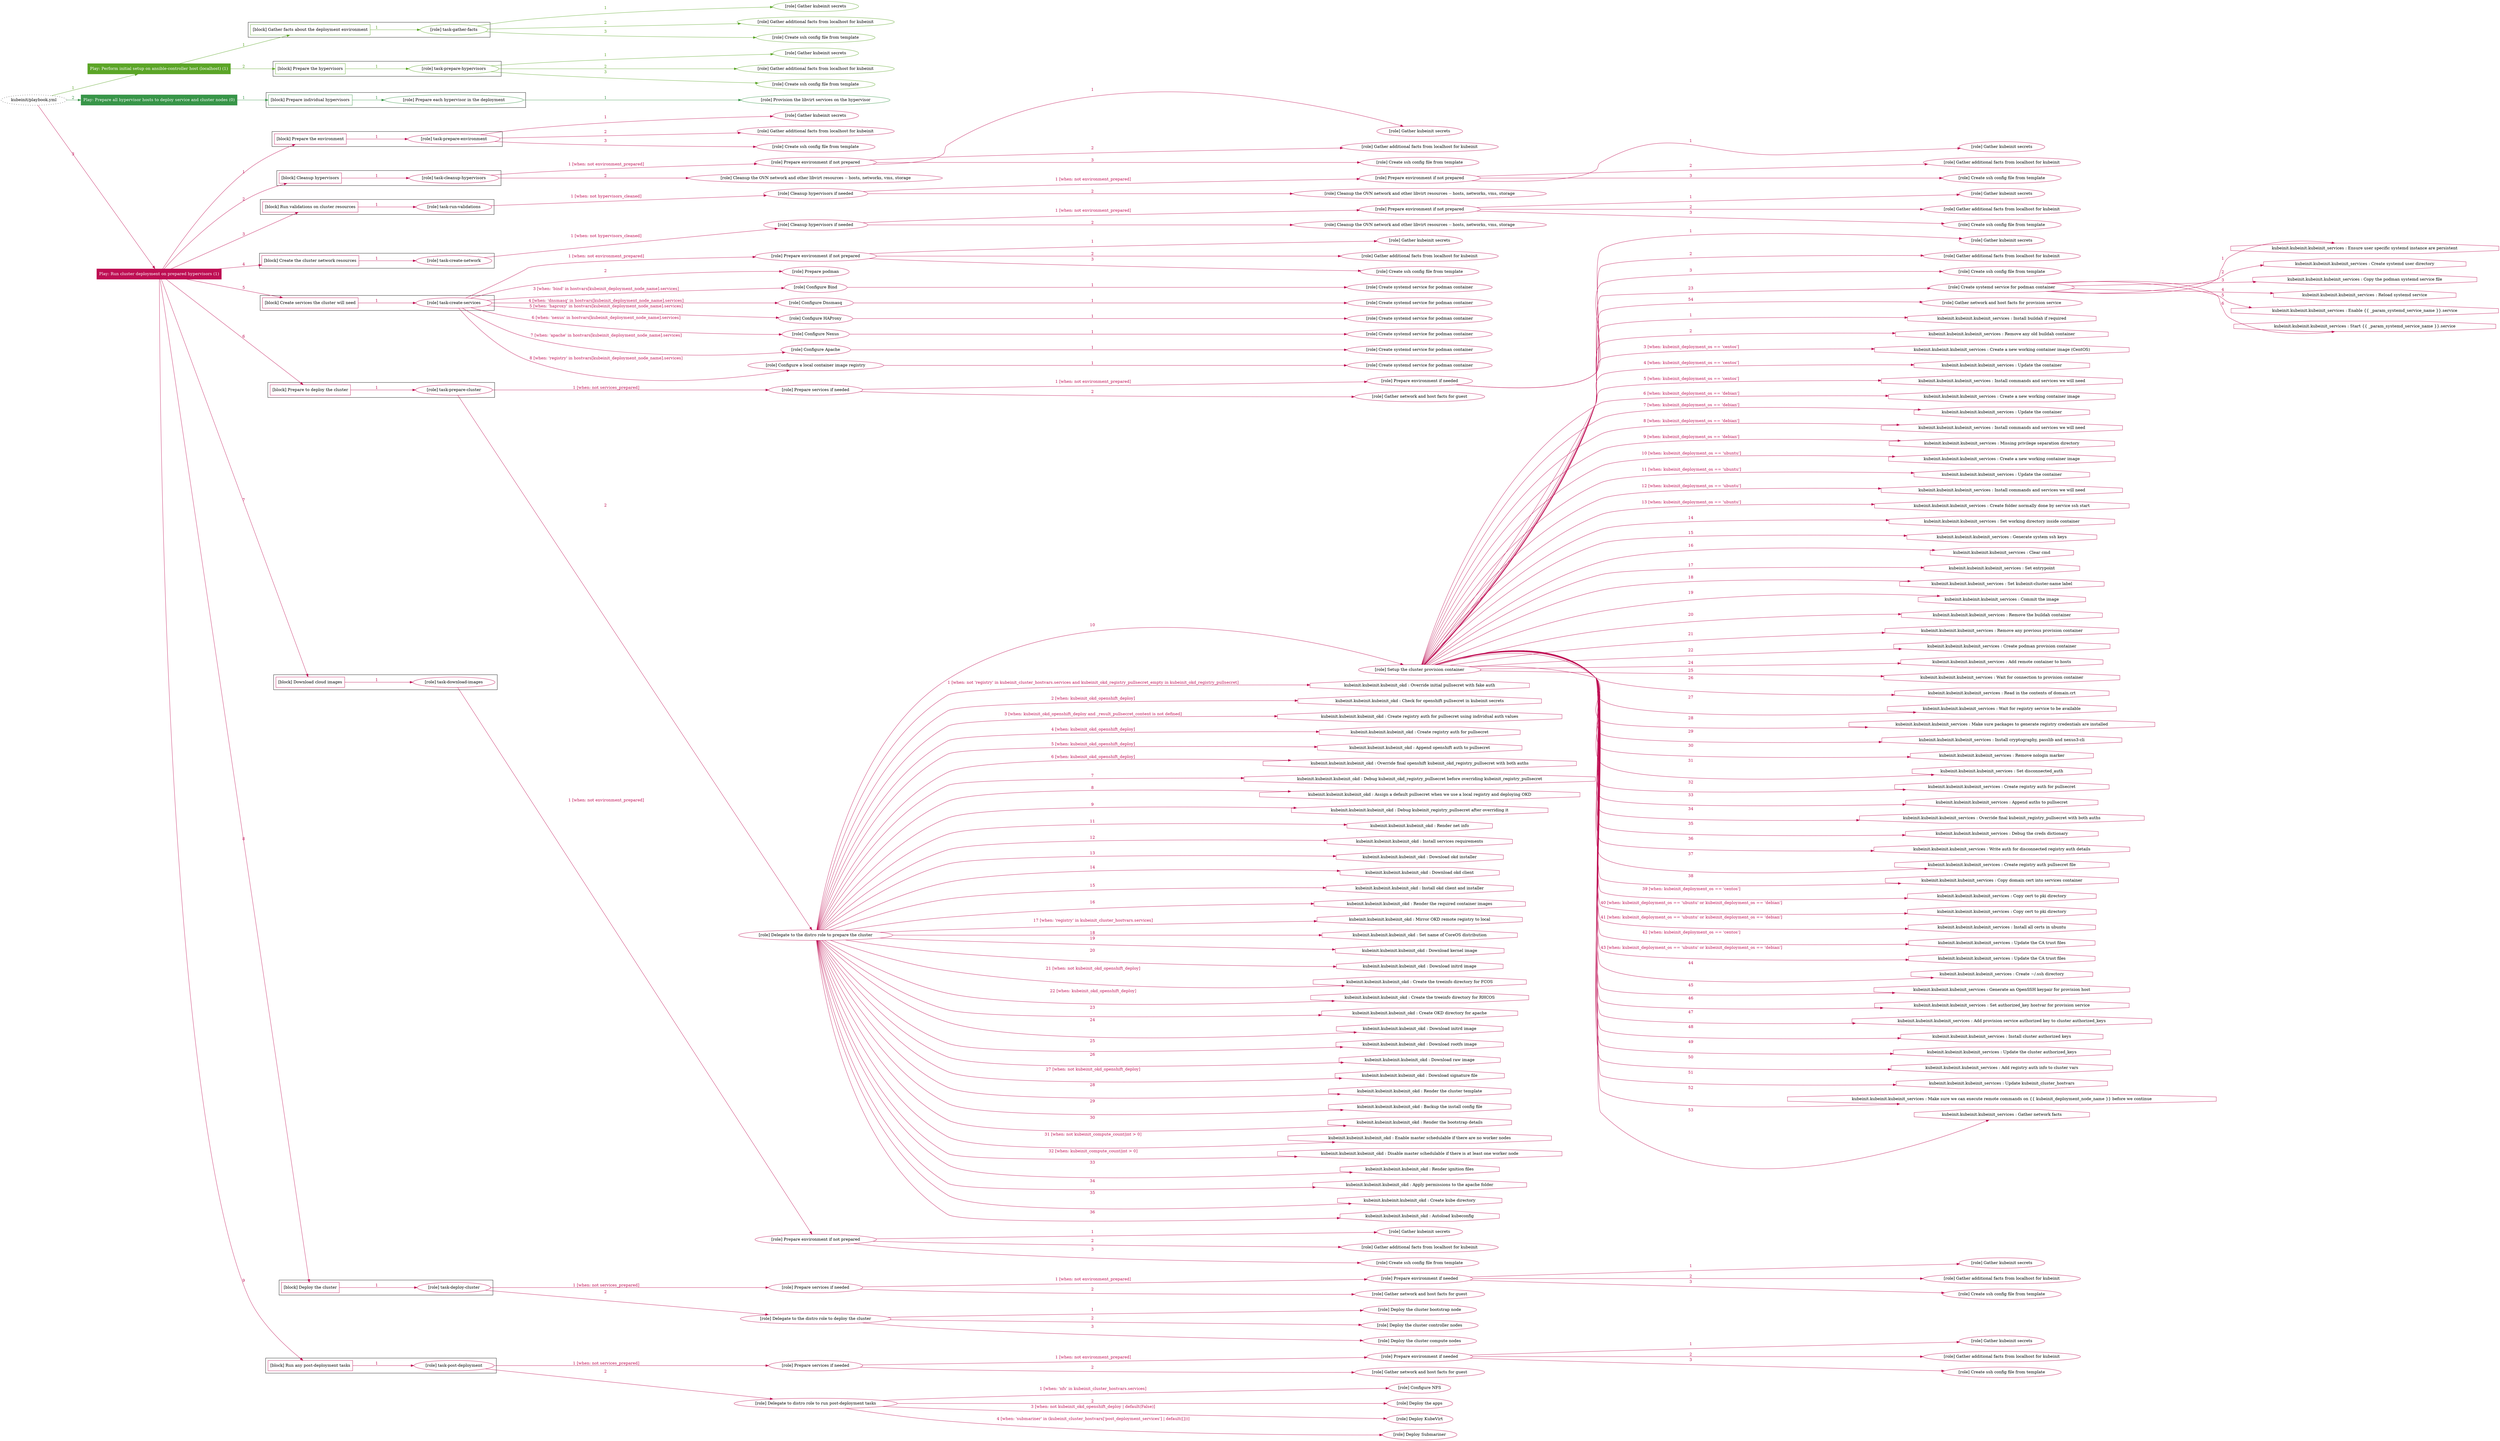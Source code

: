 digraph {
	graph [concentrate=true ordering=in rankdir=LR ratio=fill]
	edge [esep=5 sep=10]
	"kubeinit/playbook.yml" [id=root_node style=dotted]
	play_22de9855 [label="Play: Perform initial setup on ansible-controller host (localhost) (1)" color="#5ba527" fontcolor="#ffffff" id=play_22de9855 shape=box style=filled tooltip=localhost]
	"kubeinit/playbook.yml" -> play_22de9855 [label="1 " color="#5ba527" fontcolor="#5ba527" id=edge_923a6317 labeltooltip="1 " tooltip="1 "]
	subgraph "Gather kubeinit secrets" {
		role_5ef6da87 [label="[role] Gather kubeinit secrets" color="#5ba527" id=role_5ef6da87 tooltip="Gather kubeinit secrets"]
	}
	subgraph "Gather additional facts from localhost for kubeinit" {
		role_b488b5dd [label="[role] Gather additional facts from localhost for kubeinit" color="#5ba527" id=role_b488b5dd tooltip="Gather additional facts from localhost for kubeinit"]
	}
	subgraph "Create ssh config file from template" {
		role_58828ee8 [label="[role] Create ssh config file from template" color="#5ba527" id=role_58828ee8 tooltip="Create ssh config file from template"]
	}
	subgraph "task-gather-facts" {
		role_1f9f80f9 [label="[role] task-gather-facts" color="#5ba527" id=role_1f9f80f9 tooltip="task-gather-facts"]
		role_1f9f80f9 -> role_5ef6da87 [label="1 " color="#5ba527" fontcolor="#5ba527" id=edge_3bb45cbc labeltooltip="1 " tooltip="1 "]
		role_1f9f80f9 -> role_b488b5dd [label="2 " color="#5ba527" fontcolor="#5ba527" id=edge_36ee6ff4 labeltooltip="2 " tooltip="2 "]
		role_1f9f80f9 -> role_58828ee8 [label="3 " color="#5ba527" fontcolor="#5ba527" id=edge_4da04465 labeltooltip="3 " tooltip="3 "]
	}
	subgraph "Gather kubeinit secrets" {
		role_3a849fd4 [label="[role] Gather kubeinit secrets" color="#5ba527" id=role_3a849fd4 tooltip="Gather kubeinit secrets"]
	}
	subgraph "Gather additional facts from localhost for kubeinit" {
		role_3bc91b25 [label="[role] Gather additional facts from localhost for kubeinit" color="#5ba527" id=role_3bc91b25 tooltip="Gather additional facts from localhost for kubeinit"]
	}
	subgraph "Create ssh config file from template" {
		role_7eb2019d [label="[role] Create ssh config file from template" color="#5ba527" id=role_7eb2019d tooltip="Create ssh config file from template"]
	}
	subgraph "task-prepare-hypervisors" {
		role_ac25ec25 [label="[role] task-prepare-hypervisors" color="#5ba527" id=role_ac25ec25 tooltip="task-prepare-hypervisors"]
		role_ac25ec25 -> role_3a849fd4 [label="1 " color="#5ba527" fontcolor="#5ba527" id=edge_5d2e60a6 labeltooltip="1 " tooltip="1 "]
		role_ac25ec25 -> role_3bc91b25 [label="2 " color="#5ba527" fontcolor="#5ba527" id=edge_72434fbf labeltooltip="2 " tooltip="2 "]
		role_ac25ec25 -> role_7eb2019d [label="3 " color="#5ba527" fontcolor="#5ba527" id=edge_18df6415 labeltooltip="3 " tooltip="3 "]
	}
	subgraph "Play: Perform initial setup on ansible-controller host (localhost) (1)" {
		play_22de9855 -> block_dc5b21e3 [label=1 color="#5ba527" fontcolor="#5ba527" id=edge_f7faf501 labeltooltip=1 tooltip=1]
		subgraph cluster_block_dc5b21e3 {
			block_dc5b21e3 [label="[block] Gather facts about the deployment environment" color="#5ba527" id=block_dc5b21e3 labeltooltip="Gather facts about the deployment environment" shape=box tooltip="Gather facts about the deployment environment"]
			block_dc5b21e3 -> role_1f9f80f9 [label="1 " color="#5ba527" fontcolor="#5ba527" id=edge_ebba85f2 labeltooltip="1 " tooltip="1 "]
		}
		play_22de9855 -> block_b296dfff [label=2 color="#5ba527" fontcolor="#5ba527" id=edge_55eae39f labeltooltip=2 tooltip=2]
		subgraph cluster_block_b296dfff {
			block_b296dfff [label="[block] Prepare the hypervisors" color="#5ba527" id=block_b296dfff labeltooltip="Prepare the hypervisors" shape=box tooltip="Prepare the hypervisors"]
			block_b296dfff -> role_ac25ec25 [label="1 " color="#5ba527" fontcolor="#5ba527" id=edge_bcb1e0cb labeltooltip="1 " tooltip="1 "]
		}
	}
	play_eca2b951 [label="Play: Prepare all hypervisor hosts to deploy service and cluster nodes (0)" color="#379548" fontcolor="#ffffff" id=play_eca2b951 shape=box style=filled tooltip="Play: Prepare all hypervisor hosts to deploy service and cluster nodes (0)"]
	"kubeinit/playbook.yml" -> play_eca2b951 [label="2 " color="#379548" fontcolor="#379548" id=edge_91dcf350 labeltooltip="2 " tooltip="2 "]
	subgraph "Provision the libvirt services on the hypervisor" {
		role_af40eedf [label="[role] Provision the libvirt services on the hypervisor" color="#379548" id=role_af40eedf tooltip="Provision the libvirt services on the hypervisor"]
	}
	subgraph "Prepare each hypervisor in the deployment" {
		role_2706121c [label="[role] Prepare each hypervisor in the deployment" color="#379548" id=role_2706121c tooltip="Prepare each hypervisor in the deployment"]
		role_2706121c -> role_af40eedf [label="1 " color="#379548" fontcolor="#379548" id=edge_7ef0e443 labeltooltip="1 " tooltip="1 "]
	}
	subgraph "Play: Prepare all hypervisor hosts to deploy service and cluster nodes (0)" {
		play_eca2b951 -> block_459b3109 [label=1 color="#379548" fontcolor="#379548" id=edge_ee771e0c labeltooltip=1 tooltip=1]
		subgraph cluster_block_459b3109 {
			block_459b3109 [label="[block] Prepare individual hypervisors" color="#379548" id=block_459b3109 labeltooltip="Prepare individual hypervisors" shape=box tooltip="Prepare individual hypervisors"]
			block_459b3109 -> role_2706121c [label="1 " color="#379548" fontcolor="#379548" id=edge_8f9d960b labeltooltip="1 " tooltip="1 "]
		}
	}
	play_f33c5ee6 [label="Play: Run cluster deployment on prepared hypervisors (1)" color="#be0e53" fontcolor="#ffffff" id=play_f33c5ee6 shape=box style=filled tooltip=localhost]
	"kubeinit/playbook.yml" -> play_f33c5ee6 [label="3 " color="#be0e53" fontcolor="#be0e53" id=edge_e1b4147a labeltooltip="3 " tooltip="3 "]
	subgraph "Gather kubeinit secrets" {
		role_af4ed1d1 [label="[role] Gather kubeinit secrets" color="#be0e53" id=role_af4ed1d1 tooltip="Gather kubeinit secrets"]
	}
	subgraph "Gather additional facts from localhost for kubeinit" {
		role_a63c2b9a [label="[role] Gather additional facts from localhost for kubeinit" color="#be0e53" id=role_a63c2b9a tooltip="Gather additional facts from localhost for kubeinit"]
	}
	subgraph "Create ssh config file from template" {
		role_f203f720 [label="[role] Create ssh config file from template" color="#be0e53" id=role_f203f720 tooltip="Create ssh config file from template"]
	}
	subgraph "task-prepare-environment" {
		role_b4e07591 [label="[role] task-prepare-environment" color="#be0e53" id=role_b4e07591 tooltip="task-prepare-environment"]
		role_b4e07591 -> role_af4ed1d1 [label="1 " color="#be0e53" fontcolor="#be0e53" id=edge_5e5c56b3 labeltooltip="1 " tooltip="1 "]
		role_b4e07591 -> role_a63c2b9a [label="2 " color="#be0e53" fontcolor="#be0e53" id=edge_24dad281 labeltooltip="2 " tooltip="2 "]
		role_b4e07591 -> role_f203f720 [label="3 " color="#be0e53" fontcolor="#be0e53" id=edge_67b0c488 labeltooltip="3 " tooltip="3 "]
	}
	subgraph "Gather kubeinit secrets" {
		role_32d7b66f [label="[role] Gather kubeinit secrets" color="#be0e53" id=role_32d7b66f tooltip="Gather kubeinit secrets"]
	}
	subgraph "Gather additional facts from localhost for kubeinit" {
		role_cf4b22c6 [label="[role] Gather additional facts from localhost for kubeinit" color="#be0e53" id=role_cf4b22c6 tooltip="Gather additional facts from localhost for kubeinit"]
	}
	subgraph "Create ssh config file from template" {
		role_01a7a187 [label="[role] Create ssh config file from template" color="#be0e53" id=role_01a7a187 tooltip="Create ssh config file from template"]
	}
	subgraph "Prepare environment if not prepared" {
		role_c9b31de8 [label="[role] Prepare environment if not prepared" color="#be0e53" id=role_c9b31de8 tooltip="Prepare environment if not prepared"]
		role_c9b31de8 -> role_32d7b66f [label="1 " color="#be0e53" fontcolor="#be0e53" id=edge_0fecc382 labeltooltip="1 " tooltip="1 "]
		role_c9b31de8 -> role_cf4b22c6 [label="2 " color="#be0e53" fontcolor="#be0e53" id=edge_221fc523 labeltooltip="2 " tooltip="2 "]
		role_c9b31de8 -> role_01a7a187 [label="3 " color="#be0e53" fontcolor="#be0e53" id=edge_8e043b3d labeltooltip="3 " tooltip="3 "]
	}
	subgraph "Cleanup the OVN network and other libvirt resources -- hosts, networks, vms, storage" {
		role_6c326f85 [label="[role] Cleanup the OVN network and other libvirt resources -- hosts, networks, vms, storage" color="#be0e53" id=role_6c326f85 tooltip="Cleanup the OVN network and other libvirt resources -- hosts, networks, vms, storage"]
	}
	subgraph "task-cleanup-hypervisors" {
		role_e2328560 [label="[role] task-cleanup-hypervisors" color="#be0e53" id=role_e2328560 tooltip="task-cleanup-hypervisors"]
		role_e2328560 -> role_c9b31de8 [label="1 [when: not environment_prepared]" color="#be0e53" fontcolor="#be0e53" id=edge_6b6f85b2 labeltooltip="1 [when: not environment_prepared]" tooltip="1 [when: not environment_prepared]"]
		role_e2328560 -> role_6c326f85 [label="2 " color="#be0e53" fontcolor="#be0e53" id=edge_9b90aca3 labeltooltip="2 " tooltip="2 "]
	}
	subgraph "Gather kubeinit secrets" {
		role_4af2c0c6 [label="[role] Gather kubeinit secrets" color="#be0e53" id=role_4af2c0c6 tooltip="Gather kubeinit secrets"]
	}
	subgraph "Gather additional facts from localhost for kubeinit" {
		role_d47dc8f6 [label="[role] Gather additional facts from localhost for kubeinit" color="#be0e53" id=role_d47dc8f6 tooltip="Gather additional facts from localhost for kubeinit"]
	}
	subgraph "Create ssh config file from template" {
		role_8f65819d [label="[role] Create ssh config file from template" color="#be0e53" id=role_8f65819d tooltip="Create ssh config file from template"]
	}
	subgraph "Prepare environment if not prepared" {
		role_9a3d5874 [label="[role] Prepare environment if not prepared" color="#be0e53" id=role_9a3d5874 tooltip="Prepare environment if not prepared"]
		role_9a3d5874 -> role_4af2c0c6 [label="1 " color="#be0e53" fontcolor="#be0e53" id=edge_d75edc7c labeltooltip="1 " tooltip="1 "]
		role_9a3d5874 -> role_d47dc8f6 [label="2 " color="#be0e53" fontcolor="#be0e53" id=edge_057529d6 labeltooltip="2 " tooltip="2 "]
		role_9a3d5874 -> role_8f65819d [label="3 " color="#be0e53" fontcolor="#be0e53" id=edge_23d869c7 labeltooltip="3 " tooltip="3 "]
	}
	subgraph "Cleanup the OVN network and other libvirt resources -- hosts, networks, vms, storage" {
		role_857d7c73 [label="[role] Cleanup the OVN network and other libvirt resources -- hosts, networks, vms, storage" color="#be0e53" id=role_857d7c73 tooltip="Cleanup the OVN network and other libvirt resources -- hosts, networks, vms, storage"]
	}
	subgraph "Cleanup hypervisors if needed" {
		role_2de3f68b [label="[role] Cleanup hypervisors if needed" color="#be0e53" id=role_2de3f68b tooltip="Cleanup hypervisors if needed"]
		role_2de3f68b -> role_9a3d5874 [label="1 [when: not environment_prepared]" color="#be0e53" fontcolor="#be0e53" id=edge_9e019da2 labeltooltip="1 [when: not environment_prepared]" tooltip="1 [when: not environment_prepared]"]
		role_2de3f68b -> role_857d7c73 [label="2 " color="#be0e53" fontcolor="#be0e53" id=edge_3712ea6b labeltooltip="2 " tooltip="2 "]
	}
	subgraph "task-run-validations" {
		role_9179e184 [label="[role] task-run-validations" color="#be0e53" id=role_9179e184 tooltip="task-run-validations"]
		role_9179e184 -> role_2de3f68b [label="1 [when: not hypervisors_cleaned]" color="#be0e53" fontcolor="#be0e53" id=edge_8e8a8fa9 labeltooltip="1 [when: not hypervisors_cleaned]" tooltip="1 [when: not hypervisors_cleaned]"]
	}
	subgraph "Gather kubeinit secrets" {
		role_c721c100 [label="[role] Gather kubeinit secrets" color="#be0e53" id=role_c721c100 tooltip="Gather kubeinit secrets"]
	}
	subgraph "Gather additional facts from localhost for kubeinit" {
		role_ad4d31b7 [label="[role] Gather additional facts from localhost for kubeinit" color="#be0e53" id=role_ad4d31b7 tooltip="Gather additional facts from localhost for kubeinit"]
	}
	subgraph "Create ssh config file from template" {
		role_c8de3af7 [label="[role] Create ssh config file from template" color="#be0e53" id=role_c8de3af7 tooltip="Create ssh config file from template"]
	}
	subgraph "Prepare environment if not prepared" {
		role_a3302aa6 [label="[role] Prepare environment if not prepared" color="#be0e53" id=role_a3302aa6 tooltip="Prepare environment if not prepared"]
		role_a3302aa6 -> role_c721c100 [label="1 " color="#be0e53" fontcolor="#be0e53" id=edge_65897cee labeltooltip="1 " tooltip="1 "]
		role_a3302aa6 -> role_ad4d31b7 [label="2 " color="#be0e53" fontcolor="#be0e53" id=edge_c1ee6912 labeltooltip="2 " tooltip="2 "]
		role_a3302aa6 -> role_c8de3af7 [label="3 " color="#be0e53" fontcolor="#be0e53" id=edge_25dcfc9c labeltooltip="3 " tooltip="3 "]
	}
	subgraph "Cleanup the OVN network and other libvirt resources -- hosts, networks, vms, storage" {
		role_04cf45d0 [label="[role] Cleanup the OVN network and other libvirt resources -- hosts, networks, vms, storage" color="#be0e53" id=role_04cf45d0 tooltip="Cleanup the OVN network and other libvirt resources -- hosts, networks, vms, storage"]
	}
	subgraph "Cleanup hypervisors if needed" {
		role_fad366d0 [label="[role] Cleanup hypervisors if needed" color="#be0e53" id=role_fad366d0 tooltip="Cleanup hypervisors if needed"]
		role_fad366d0 -> role_a3302aa6 [label="1 [when: not environment_prepared]" color="#be0e53" fontcolor="#be0e53" id=edge_bb020ca7 labeltooltip="1 [when: not environment_prepared]" tooltip="1 [when: not environment_prepared]"]
		role_fad366d0 -> role_04cf45d0 [label="2 " color="#be0e53" fontcolor="#be0e53" id=edge_4b94319e labeltooltip="2 " tooltip="2 "]
	}
	subgraph "task-create-network" {
		role_6f3cfff4 [label="[role] task-create-network" color="#be0e53" id=role_6f3cfff4 tooltip="task-create-network"]
		role_6f3cfff4 -> role_fad366d0 [label="1 [when: not hypervisors_cleaned]" color="#be0e53" fontcolor="#be0e53" id=edge_62b5a9f5 labeltooltip="1 [when: not hypervisors_cleaned]" tooltip="1 [when: not hypervisors_cleaned]"]
	}
	subgraph "Gather kubeinit secrets" {
		role_fc881ce2 [label="[role] Gather kubeinit secrets" color="#be0e53" id=role_fc881ce2 tooltip="Gather kubeinit secrets"]
	}
	subgraph "Gather additional facts from localhost for kubeinit" {
		role_13691154 [label="[role] Gather additional facts from localhost for kubeinit" color="#be0e53" id=role_13691154 tooltip="Gather additional facts from localhost for kubeinit"]
	}
	subgraph "Create ssh config file from template" {
		role_5ca096f2 [label="[role] Create ssh config file from template" color="#be0e53" id=role_5ca096f2 tooltip="Create ssh config file from template"]
	}
	subgraph "Prepare environment if not prepared" {
		role_71bd7596 [label="[role] Prepare environment if not prepared" color="#be0e53" id=role_71bd7596 tooltip="Prepare environment if not prepared"]
		role_71bd7596 -> role_fc881ce2 [label="1 " color="#be0e53" fontcolor="#be0e53" id=edge_67c5791b labeltooltip="1 " tooltip="1 "]
		role_71bd7596 -> role_13691154 [label="2 " color="#be0e53" fontcolor="#be0e53" id=edge_eb6c3d9c labeltooltip="2 " tooltip="2 "]
		role_71bd7596 -> role_5ca096f2 [label="3 " color="#be0e53" fontcolor="#be0e53" id=edge_c26804e1 labeltooltip="3 " tooltip="3 "]
	}
	subgraph "Prepare podman" {
		role_b2222313 [label="[role] Prepare podman" color="#be0e53" id=role_b2222313 tooltip="Prepare podman"]
	}
	subgraph "Create systemd service for podman container" {
		role_6ec0621b [label="[role] Create systemd service for podman container" color="#be0e53" id=role_6ec0621b tooltip="Create systemd service for podman container"]
	}
	subgraph "Configure Bind" {
		role_49c92c33 [label="[role] Configure Bind" color="#be0e53" id=role_49c92c33 tooltip="Configure Bind"]
		role_49c92c33 -> role_6ec0621b [label="1 " color="#be0e53" fontcolor="#be0e53" id=edge_7e639551 labeltooltip="1 " tooltip="1 "]
	}
	subgraph "Create systemd service for podman container" {
		role_4ff63681 [label="[role] Create systemd service for podman container" color="#be0e53" id=role_4ff63681 tooltip="Create systemd service for podman container"]
	}
	subgraph "Configure Dnsmasq" {
		role_0614f9de [label="[role] Configure Dnsmasq" color="#be0e53" id=role_0614f9de tooltip="Configure Dnsmasq"]
		role_0614f9de -> role_4ff63681 [label="1 " color="#be0e53" fontcolor="#be0e53" id=edge_19ebc46a labeltooltip="1 " tooltip="1 "]
	}
	subgraph "Create systemd service for podman container" {
		role_4c69e9b1 [label="[role] Create systemd service for podman container" color="#be0e53" id=role_4c69e9b1 tooltip="Create systemd service for podman container"]
	}
	subgraph "Configure HAProxy" {
		role_432cbaab [label="[role] Configure HAProxy" color="#be0e53" id=role_432cbaab tooltip="Configure HAProxy"]
		role_432cbaab -> role_4c69e9b1 [label="1 " color="#be0e53" fontcolor="#be0e53" id=edge_d008ffc6 labeltooltip="1 " tooltip="1 "]
	}
	subgraph "Create systemd service for podman container" {
		role_26c9bd96 [label="[role] Create systemd service for podman container" color="#be0e53" id=role_26c9bd96 tooltip="Create systemd service for podman container"]
	}
	subgraph "Configure Nexus" {
		role_4fb88e21 [label="[role] Configure Nexus" color="#be0e53" id=role_4fb88e21 tooltip="Configure Nexus"]
		role_4fb88e21 -> role_26c9bd96 [label="1 " color="#be0e53" fontcolor="#be0e53" id=edge_3e96ffc2 labeltooltip="1 " tooltip="1 "]
	}
	subgraph "Create systemd service for podman container" {
		role_556e5319 [label="[role] Create systemd service for podman container" color="#be0e53" id=role_556e5319 tooltip="Create systemd service for podman container"]
	}
	subgraph "Configure Apache" {
		role_0fb49a6d [label="[role] Configure Apache" color="#be0e53" id=role_0fb49a6d tooltip="Configure Apache"]
		role_0fb49a6d -> role_556e5319 [label="1 " color="#be0e53" fontcolor="#be0e53" id=edge_6889e376 labeltooltip="1 " tooltip="1 "]
	}
	subgraph "Create systemd service for podman container" {
		role_51913139 [label="[role] Create systemd service for podman container" color="#be0e53" id=role_51913139 tooltip="Create systemd service for podman container"]
	}
	subgraph "Configure a local container image registry" {
		role_ed4fd7dc [label="[role] Configure a local container image registry" color="#be0e53" id=role_ed4fd7dc tooltip="Configure a local container image registry"]
		role_ed4fd7dc -> role_51913139 [label="1 " color="#be0e53" fontcolor="#be0e53" id=edge_4c264e52 labeltooltip="1 " tooltip="1 "]
	}
	subgraph "task-create-services" {
		role_b65c0253 [label="[role] task-create-services" color="#be0e53" id=role_b65c0253 tooltip="task-create-services"]
		role_b65c0253 -> role_71bd7596 [label="1 [when: not environment_prepared]" color="#be0e53" fontcolor="#be0e53" id=edge_6baccb42 labeltooltip="1 [when: not environment_prepared]" tooltip="1 [when: not environment_prepared]"]
		role_b65c0253 -> role_b2222313 [label="2 " color="#be0e53" fontcolor="#be0e53" id=edge_5348ead0 labeltooltip="2 " tooltip="2 "]
		role_b65c0253 -> role_49c92c33 [label="3 [when: 'bind' in hostvars[kubeinit_deployment_node_name].services]" color="#be0e53" fontcolor="#be0e53" id=edge_fdb21850 labeltooltip="3 [when: 'bind' in hostvars[kubeinit_deployment_node_name].services]" tooltip="3 [when: 'bind' in hostvars[kubeinit_deployment_node_name].services]"]
		role_b65c0253 -> role_0614f9de [label="4 [when: 'dnsmasq' in hostvars[kubeinit_deployment_node_name].services]" color="#be0e53" fontcolor="#be0e53" id=edge_a48e1d91 labeltooltip="4 [when: 'dnsmasq' in hostvars[kubeinit_deployment_node_name].services]" tooltip="4 [when: 'dnsmasq' in hostvars[kubeinit_deployment_node_name].services]"]
		role_b65c0253 -> role_432cbaab [label="5 [when: 'haproxy' in hostvars[kubeinit_deployment_node_name].services]" color="#be0e53" fontcolor="#be0e53" id=edge_a79a24c8 labeltooltip="5 [when: 'haproxy' in hostvars[kubeinit_deployment_node_name].services]" tooltip="5 [when: 'haproxy' in hostvars[kubeinit_deployment_node_name].services]"]
		role_b65c0253 -> role_4fb88e21 [label="6 [when: 'nexus' in hostvars[kubeinit_deployment_node_name].services]" color="#be0e53" fontcolor="#be0e53" id=edge_b03d329c labeltooltip="6 [when: 'nexus' in hostvars[kubeinit_deployment_node_name].services]" tooltip="6 [when: 'nexus' in hostvars[kubeinit_deployment_node_name].services]"]
		role_b65c0253 -> role_0fb49a6d [label="7 [when: 'apache' in hostvars[kubeinit_deployment_node_name].services]" color="#be0e53" fontcolor="#be0e53" id=edge_b9096c9f labeltooltip="7 [when: 'apache' in hostvars[kubeinit_deployment_node_name].services]" tooltip="7 [when: 'apache' in hostvars[kubeinit_deployment_node_name].services]"]
		role_b65c0253 -> role_ed4fd7dc [label="8 [when: 'registry' in hostvars[kubeinit_deployment_node_name].services]" color="#be0e53" fontcolor="#be0e53" id=edge_bda09193 labeltooltip="8 [when: 'registry' in hostvars[kubeinit_deployment_node_name].services]" tooltip="8 [when: 'registry' in hostvars[kubeinit_deployment_node_name].services]"]
	}
	subgraph "Gather kubeinit secrets" {
		role_4af48aea [label="[role] Gather kubeinit secrets" color="#be0e53" id=role_4af48aea tooltip="Gather kubeinit secrets"]
	}
	subgraph "Gather additional facts from localhost for kubeinit" {
		role_e92aa19d [label="[role] Gather additional facts from localhost for kubeinit" color="#be0e53" id=role_e92aa19d tooltip="Gather additional facts from localhost for kubeinit"]
	}
	subgraph "Create ssh config file from template" {
		role_38057233 [label="[role] Create ssh config file from template" color="#be0e53" id=role_38057233 tooltip="Create ssh config file from template"]
	}
	subgraph "Prepare environment if needed" {
		role_16456b3f [label="[role] Prepare environment if needed" color="#be0e53" id=role_16456b3f tooltip="Prepare environment if needed"]
		role_16456b3f -> role_4af48aea [label="1 " color="#be0e53" fontcolor="#be0e53" id=edge_0a2425e9 labeltooltip="1 " tooltip="1 "]
		role_16456b3f -> role_e92aa19d [label="2 " color="#be0e53" fontcolor="#be0e53" id=edge_a615b651 labeltooltip="2 " tooltip="2 "]
		role_16456b3f -> role_38057233 [label="3 " color="#be0e53" fontcolor="#be0e53" id=edge_df68d144 labeltooltip="3 " tooltip="3 "]
	}
	subgraph "Gather network and host facts for guest" {
		role_e866efd2 [label="[role] Gather network and host facts for guest" color="#be0e53" id=role_e866efd2 tooltip="Gather network and host facts for guest"]
	}
	subgraph "Prepare services if needed" {
		role_015990d8 [label="[role] Prepare services if needed" color="#be0e53" id=role_015990d8 tooltip="Prepare services if needed"]
		role_015990d8 -> role_16456b3f [label="1 [when: not environment_prepared]" color="#be0e53" fontcolor="#be0e53" id=edge_51ae6024 labeltooltip="1 [when: not environment_prepared]" tooltip="1 [when: not environment_prepared]"]
		role_015990d8 -> role_e866efd2 [label="2 " color="#be0e53" fontcolor="#be0e53" id=edge_aad445a2 labeltooltip="2 " tooltip="2 "]
	}
	subgraph "Create systemd service for podman container" {
		role_4f5dea4d [label="[role] Create systemd service for podman container" color="#be0e53" id=role_4f5dea4d tooltip="Create systemd service for podman container"]
		task_9d7f2414 [label="kubeinit.kubeinit.kubeinit_services : Ensure user specific systemd instance are persistent" color="#be0e53" id=task_9d7f2414 shape=octagon tooltip="kubeinit.kubeinit.kubeinit_services : Ensure user specific systemd instance are persistent"]
		role_4f5dea4d -> task_9d7f2414 [label="1 " color="#be0e53" fontcolor="#be0e53" id=edge_222e6c39 labeltooltip="1 " tooltip="1 "]
		task_2de68312 [label="kubeinit.kubeinit.kubeinit_services : Create systemd user directory" color="#be0e53" id=task_2de68312 shape=octagon tooltip="kubeinit.kubeinit.kubeinit_services : Create systemd user directory"]
		role_4f5dea4d -> task_2de68312 [label="2 " color="#be0e53" fontcolor="#be0e53" id=edge_baa1d411 labeltooltip="2 " tooltip="2 "]
		task_9225449a [label="kubeinit.kubeinit.kubeinit_services : Copy the podman systemd service file" color="#be0e53" id=task_9225449a shape=octagon tooltip="kubeinit.kubeinit.kubeinit_services : Copy the podman systemd service file"]
		role_4f5dea4d -> task_9225449a [label="3 " color="#be0e53" fontcolor="#be0e53" id=edge_27bd8428 labeltooltip="3 " tooltip="3 "]
		task_b5cbeeff [label="kubeinit.kubeinit.kubeinit_services : Reload systemd service" color="#be0e53" id=task_b5cbeeff shape=octagon tooltip="kubeinit.kubeinit.kubeinit_services : Reload systemd service"]
		role_4f5dea4d -> task_b5cbeeff [label="4 " color="#be0e53" fontcolor="#be0e53" id=edge_72b6352c labeltooltip="4 " tooltip="4 "]
		task_dc178f98 [label="kubeinit.kubeinit.kubeinit_services : Enable {{ _param_systemd_service_name }}.service" color="#be0e53" id=task_dc178f98 shape=octagon tooltip="kubeinit.kubeinit.kubeinit_services : Enable {{ _param_systemd_service_name }}.service"]
		role_4f5dea4d -> task_dc178f98 [label="5 " color="#be0e53" fontcolor="#be0e53" id=edge_c81e5f81 labeltooltip="5 " tooltip="5 "]
		task_3d8d4113 [label="kubeinit.kubeinit.kubeinit_services : Start {{ _param_systemd_service_name }}.service" color="#be0e53" id=task_3d8d4113 shape=octagon tooltip="kubeinit.kubeinit.kubeinit_services : Start {{ _param_systemd_service_name }}.service"]
		role_4f5dea4d -> task_3d8d4113 [label="6 " color="#be0e53" fontcolor="#be0e53" id=edge_293be6a5 labeltooltip="6 " tooltip="6 "]
	}
	subgraph "Gather network and host facts for provision service" {
		role_bdb936e7 [label="[role] Gather network and host facts for provision service" color="#be0e53" id=role_bdb936e7 tooltip="Gather network and host facts for provision service"]
	}
	subgraph "Setup the cluster provision container" {
		role_202cff93 [label="[role] Setup the cluster provision container" color="#be0e53" id=role_202cff93 tooltip="Setup the cluster provision container"]
		task_3abe07d4 [label="kubeinit.kubeinit.kubeinit_services : Install buildah if required" color="#be0e53" id=task_3abe07d4 shape=octagon tooltip="kubeinit.kubeinit.kubeinit_services : Install buildah if required"]
		role_202cff93 -> task_3abe07d4 [label="1 " color="#be0e53" fontcolor="#be0e53" id=edge_2dc1cf34 labeltooltip="1 " tooltip="1 "]
		task_6e9ab727 [label="kubeinit.kubeinit.kubeinit_services : Remove any old buildah container" color="#be0e53" id=task_6e9ab727 shape=octagon tooltip="kubeinit.kubeinit.kubeinit_services : Remove any old buildah container"]
		role_202cff93 -> task_6e9ab727 [label="2 " color="#be0e53" fontcolor="#be0e53" id=edge_47936ee3 labeltooltip="2 " tooltip="2 "]
		task_c5c7186e [label="kubeinit.kubeinit.kubeinit_services : Create a new working container image (CentOS)" color="#be0e53" id=task_c5c7186e shape=octagon tooltip="kubeinit.kubeinit.kubeinit_services : Create a new working container image (CentOS)"]
		role_202cff93 -> task_c5c7186e [label="3 [when: kubeinit_deployment_os == 'centos']" color="#be0e53" fontcolor="#be0e53" id=edge_5d8478b9 labeltooltip="3 [when: kubeinit_deployment_os == 'centos']" tooltip="3 [when: kubeinit_deployment_os == 'centos']"]
		task_1144946c [label="kubeinit.kubeinit.kubeinit_services : Update the container" color="#be0e53" id=task_1144946c shape=octagon tooltip="kubeinit.kubeinit.kubeinit_services : Update the container"]
		role_202cff93 -> task_1144946c [label="4 [when: kubeinit_deployment_os == 'centos']" color="#be0e53" fontcolor="#be0e53" id=edge_2003a0a4 labeltooltip="4 [when: kubeinit_deployment_os == 'centos']" tooltip="4 [when: kubeinit_deployment_os == 'centos']"]
		task_ba70251d [label="kubeinit.kubeinit.kubeinit_services : Install commands and services we will need" color="#be0e53" id=task_ba70251d shape=octagon tooltip="kubeinit.kubeinit.kubeinit_services : Install commands and services we will need"]
		role_202cff93 -> task_ba70251d [label="5 [when: kubeinit_deployment_os == 'centos']" color="#be0e53" fontcolor="#be0e53" id=edge_2470a4b0 labeltooltip="5 [when: kubeinit_deployment_os == 'centos']" tooltip="5 [when: kubeinit_deployment_os == 'centos']"]
		task_dfabad4b [label="kubeinit.kubeinit.kubeinit_services : Create a new working container image" color="#be0e53" id=task_dfabad4b shape=octagon tooltip="kubeinit.kubeinit.kubeinit_services : Create a new working container image"]
		role_202cff93 -> task_dfabad4b [label="6 [when: kubeinit_deployment_os == 'debian']" color="#be0e53" fontcolor="#be0e53" id=edge_3cd914cf labeltooltip="6 [when: kubeinit_deployment_os == 'debian']" tooltip="6 [when: kubeinit_deployment_os == 'debian']"]
		task_a6eab9fa [label="kubeinit.kubeinit.kubeinit_services : Update the container" color="#be0e53" id=task_a6eab9fa shape=octagon tooltip="kubeinit.kubeinit.kubeinit_services : Update the container"]
		role_202cff93 -> task_a6eab9fa [label="7 [when: kubeinit_deployment_os == 'debian']" color="#be0e53" fontcolor="#be0e53" id=edge_49952d59 labeltooltip="7 [when: kubeinit_deployment_os == 'debian']" tooltip="7 [when: kubeinit_deployment_os == 'debian']"]
		task_013dc946 [label="kubeinit.kubeinit.kubeinit_services : Install commands and services we will need" color="#be0e53" id=task_013dc946 shape=octagon tooltip="kubeinit.kubeinit.kubeinit_services : Install commands and services we will need"]
		role_202cff93 -> task_013dc946 [label="8 [when: kubeinit_deployment_os == 'debian']" color="#be0e53" fontcolor="#be0e53" id=edge_18b59fd3 labeltooltip="8 [when: kubeinit_deployment_os == 'debian']" tooltip="8 [when: kubeinit_deployment_os == 'debian']"]
		task_30913a60 [label="kubeinit.kubeinit.kubeinit_services : Missing privilege separation directory" color="#be0e53" id=task_30913a60 shape=octagon tooltip="kubeinit.kubeinit.kubeinit_services : Missing privilege separation directory"]
		role_202cff93 -> task_30913a60 [label="9 [when: kubeinit_deployment_os == 'debian']" color="#be0e53" fontcolor="#be0e53" id=edge_7c3bbd5c labeltooltip="9 [when: kubeinit_deployment_os == 'debian']" tooltip="9 [when: kubeinit_deployment_os == 'debian']"]
		task_009a0342 [label="kubeinit.kubeinit.kubeinit_services : Create a new working container image" color="#be0e53" id=task_009a0342 shape=octagon tooltip="kubeinit.kubeinit.kubeinit_services : Create a new working container image"]
		role_202cff93 -> task_009a0342 [label="10 [when: kubeinit_deployment_os == 'ubuntu']" color="#be0e53" fontcolor="#be0e53" id=edge_be000f58 labeltooltip="10 [when: kubeinit_deployment_os == 'ubuntu']" tooltip="10 [when: kubeinit_deployment_os == 'ubuntu']"]
		task_257e1c70 [label="kubeinit.kubeinit.kubeinit_services : Update the container" color="#be0e53" id=task_257e1c70 shape=octagon tooltip="kubeinit.kubeinit.kubeinit_services : Update the container"]
		role_202cff93 -> task_257e1c70 [label="11 [when: kubeinit_deployment_os == 'ubuntu']" color="#be0e53" fontcolor="#be0e53" id=edge_2e4479c2 labeltooltip="11 [when: kubeinit_deployment_os == 'ubuntu']" tooltip="11 [when: kubeinit_deployment_os == 'ubuntu']"]
		task_35248b4b [label="kubeinit.kubeinit.kubeinit_services : Install commands and services we will need" color="#be0e53" id=task_35248b4b shape=octagon tooltip="kubeinit.kubeinit.kubeinit_services : Install commands and services we will need"]
		role_202cff93 -> task_35248b4b [label="12 [when: kubeinit_deployment_os == 'ubuntu']" color="#be0e53" fontcolor="#be0e53" id=edge_a304e9d4 labeltooltip="12 [when: kubeinit_deployment_os == 'ubuntu']" tooltip="12 [when: kubeinit_deployment_os == 'ubuntu']"]
		task_3996d8c6 [label="kubeinit.kubeinit.kubeinit_services : Create folder normally done by service ssh start" color="#be0e53" id=task_3996d8c6 shape=octagon tooltip="kubeinit.kubeinit.kubeinit_services : Create folder normally done by service ssh start"]
		role_202cff93 -> task_3996d8c6 [label="13 [when: kubeinit_deployment_os == 'ubuntu']" color="#be0e53" fontcolor="#be0e53" id=edge_8135b1f5 labeltooltip="13 [when: kubeinit_deployment_os == 'ubuntu']" tooltip="13 [when: kubeinit_deployment_os == 'ubuntu']"]
		task_52c47efe [label="kubeinit.kubeinit.kubeinit_services : Set working directory inside container" color="#be0e53" id=task_52c47efe shape=octagon tooltip="kubeinit.kubeinit.kubeinit_services : Set working directory inside container"]
		role_202cff93 -> task_52c47efe [label="14 " color="#be0e53" fontcolor="#be0e53" id=edge_0a414a0d labeltooltip="14 " tooltip="14 "]
		task_b1114b66 [label="kubeinit.kubeinit.kubeinit_services : Generate system ssh keys" color="#be0e53" id=task_b1114b66 shape=octagon tooltip="kubeinit.kubeinit.kubeinit_services : Generate system ssh keys"]
		role_202cff93 -> task_b1114b66 [label="15 " color="#be0e53" fontcolor="#be0e53" id=edge_242625f6 labeltooltip="15 " tooltip="15 "]
		task_f985d415 [label="kubeinit.kubeinit.kubeinit_services : Clear cmd" color="#be0e53" id=task_f985d415 shape=octagon tooltip="kubeinit.kubeinit.kubeinit_services : Clear cmd"]
		role_202cff93 -> task_f985d415 [label="16 " color="#be0e53" fontcolor="#be0e53" id=edge_96e1b267 labeltooltip="16 " tooltip="16 "]
		task_257d45b4 [label="kubeinit.kubeinit.kubeinit_services : Set entrypoint" color="#be0e53" id=task_257d45b4 shape=octagon tooltip="kubeinit.kubeinit.kubeinit_services : Set entrypoint"]
		role_202cff93 -> task_257d45b4 [label="17 " color="#be0e53" fontcolor="#be0e53" id=edge_ddb1354d labeltooltip="17 " tooltip="17 "]
		task_a04a066d [label="kubeinit.kubeinit.kubeinit_services : Set kubeinit-cluster-name label" color="#be0e53" id=task_a04a066d shape=octagon tooltip="kubeinit.kubeinit.kubeinit_services : Set kubeinit-cluster-name label"]
		role_202cff93 -> task_a04a066d [label="18 " color="#be0e53" fontcolor="#be0e53" id=edge_a492c11d labeltooltip="18 " tooltip="18 "]
		task_41ee1373 [label="kubeinit.kubeinit.kubeinit_services : Commit the image" color="#be0e53" id=task_41ee1373 shape=octagon tooltip="kubeinit.kubeinit.kubeinit_services : Commit the image"]
		role_202cff93 -> task_41ee1373 [label="19 " color="#be0e53" fontcolor="#be0e53" id=edge_b6491313 labeltooltip="19 " tooltip="19 "]
		task_900a6c0f [label="kubeinit.kubeinit.kubeinit_services : Remove the buildah container" color="#be0e53" id=task_900a6c0f shape=octagon tooltip="kubeinit.kubeinit.kubeinit_services : Remove the buildah container"]
		role_202cff93 -> task_900a6c0f [label="20 " color="#be0e53" fontcolor="#be0e53" id=edge_d51d2726 labeltooltip="20 " tooltip="20 "]
		task_d32743c1 [label="kubeinit.kubeinit.kubeinit_services : Remove any previous provision container" color="#be0e53" id=task_d32743c1 shape=octagon tooltip="kubeinit.kubeinit.kubeinit_services : Remove any previous provision container"]
		role_202cff93 -> task_d32743c1 [label="21 " color="#be0e53" fontcolor="#be0e53" id=edge_11cca418 labeltooltip="21 " tooltip="21 "]
		task_e4755f5a [label="kubeinit.kubeinit.kubeinit_services : Create podman provision container" color="#be0e53" id=task_e4755f5a shape=octagon tooltip="kubeinit.kubeinit.kubeinit_services : Create podman provision container"]
		role_202cff93 -> task_e4755f5a [label="22 " color="#be0e53" fontcolor="#be0e53" id=edge_97bc2f0c labeltooltip="22 " tooltip="22 "]
		role_202cff93 -> role_4f5dea4d [label="23 " color="#be0e53" fontcolor="#be0e53" id=edge_4ffbe582 labeltooltip="23 " tooltip="23 "]
		task_b50d316b [label="kubeinit.kubeinit.kubeinit_services : Add remote container to hosts" color="#be0e53" id=task_b50d316b shape=octagon tooltip="kubeinit.kubeinit.kubeinit_services : Add remote container to hosts"]
		role_202cff93 -> task_b50d316b [label="24 " color="#be0e53" fontcolor="#be0e53" id=edge_1964709a labeltooltip="24 " tooltip="24 "]
		task_b52fc03f [label="kubeinit.kubeinit.kubeinit_services : Wait for connection to provision container" color="#be0e53" id=task_b52fc03f shape=octagon tooltip="kubeinit.kubeinit.kubeinit_services : Wait for connection to provision container"]
		role_202cff93 -> task_b52fc03f [label="25 " color="#be0e53" fontcolor="#be0e53" id=edge_4c4c453a labeltooltip="25 " tooltip="25 "]
		task_3256c30e [label="kubeinit.kubeinit.kubeinit_services : Read in the contents of domain.crt" color="#be0e53" id=task_3256c30e shape=octagon tooltip="kubeinit.kubeinit.kubeinit_services : Read in the contents of domain.crt"]
		role_202cff93 -> task_3256c30e [label="26 " color="#be0e53" fontcolor="#be0e53" id=edge_c55b062b labeltooltip="26 " tooltip="26 "]
		task_a67e982b [label="kubeinit.kubeinit.kubeinit_services : Wait for registry service to be available" color="#be0e53" id=task_a67e982b shape=octagon tooltip="kubeinit.kubeinit.kubeinit_services : Wait for registry service to be available"]
		role_202cff93 -> task_a67e982b [label="27 " color="#be0e53" fontcolor="#be0e53" id=edge_17c631f0 labeltooltip="27 " tooltip="27 "]
		task_1c70e799 [label="kubeinit.kubeinit.kubeinit_services : Make sure packages to generate registry credentials are installed" color="#be0e53" id=task_1c70e799 shape=octagon tooltip="kubeinit.kubeinit.kubeinit_services : Make sure packages to generate registry credentials are installed"]
		role_202cff93 -> task_1c70e799 [label="28 " color="#be0e53" fontcolor="#be0e53" id=edge_920f0596 labeltooltip="28 " tooltip="28 "]
		task_2ce19ab1 [label="kubeinit.kubeinit.kubeinit_services : Install cryptography, passlib and nexus3-cli" color="#be0e53" id=task_2ce19ab1 shape=octagon tooltip="kubeinit.kubeinit.kubeinit_services : Install cryptography, passlib and nexus3-cli"]
		role_202cff93 -> task_2ce19ab1 [label="29 " color="#be0e53" fontcolor="#be0e53" id=edge_990ca76a labeltooltip="29 " tooltip="29 "]
		task_eb2a48cf [label="kubeinit.kubeinit.kubeinit_services : Remove nologin marker" color="#be0e53" id=task_eb2a48cf shape=octagon tooltip="kubeinit.kubeinit.kubeinit_services : Remove nologin marker"]
		role_202cff93 -> task_eb2a48cf [label="30 " color="#be0e53" fontcolor="#be0e53" id=edge_6e3ce8ab labeltooltip="30 " tooltip="30 "]
		task_6a41564f [label="kubeinit.kubeinit.kubeinit_services : Set disconnected_auth" color="#be0e53" id=task_6a41564f shape=octagon tooltip="kubeinit.kubeinit.kubeinit_services : Set disconnected_auth"]
		role_202cff93 -> task_6a41564f [label="31 " color="#be0e53" fontcolor="#be0e53" id=edge_aaa92713 labeltooltip="31 " tooltip="31 "]
		task_0faedd81 [label="kubeinit.kubeinit.kubeinit_services : Create registry auth for pullsecret" color="#be0e53" id=task_0faedd81 shape=octagon tooltip="kubeinit.kubeinit.kubeinit_services : Create registry auth for pullsecret"]
		role_202cff93 -> task_0faedd81 [label="32 " color="#be0e53" fontcolor="#be0e53" id=edge_562a973e labeltooltip="32 " tooltip="32 "]
		task_5484d03a [label="kubeinit.kubeinit.kubeinit_services : Append auths to pullsecret" color="#be0e53" id=task_5484d03a shape=octagon tooltip="kubeinit.kubeinit.kubeinit_services : Append auths to pullsecret"]
		role_202cff93 -> task_5484d03a [label="33 " color="#be0e53" fontcolor="#be0e53" id=edge_b2ee5fac labeltooltip="33 " tooltip="33 "]
		task_ecc048c3 [label="kubeinit.kubeinit.kubeinit_services : Override final kubeinit_registry_pullsecret with both auths" color="#be0e53" id=task_ecc048c3 shape=octagon tooltip="kubeinit.kubeinit.kubeinit_services : Override final kubeinit_registry_pullsecret with both auths"]
		role_202cff93 -> task_ecc048c3 [label="34 " color="#be0e53" fontcolor="#be0e53" id=edge_7f09281f labeltooltip="34 " tooltip="34 "]
		task_b0e9eed8 [label="kubeinit.kubeinit.kubeinit_services : Debug the creds dictionary" color="#be0e53" id=task_b0e9eed8 shape=octagon tooltip="kubeinit.kubeinit.kubeinit_services : Debug the creds dictionary"]
		role_202cff93 -> task_b0e9eed8 [label="35 " color="#be0e53" fontcolor="#be0e53" id=edge_be57b740 labeltooltip="35 " tooltip="35 "]
		task_9089158f [label="kubeinit.kubeinit.kubeinit_services : Write auth for disconnected registry auth details" color="#be0e53" id=task_9089158f shape=octagon tooltip="kubeinit.kubeinit.kubeinit_services : Write auth for disconnected registry auth details"]
		role_202cff93 -> task_9089158f [label="36 " color="#be0e53" fontcolor="#be0e53" id=edge_cd371ead labeltooltip="36 " tooltip="36 "]
		task_6d03f2e3 [label="kubeinit.kubeinit.kubeinit_services : Create registry auth pullsecret file" color="#be0e53" id=task_6d03f2e3 shape=octagon tooltip="kubeinit.kubeinit.kubeinit_services : Create registry auth pullsecret file"]
		role_202cff93 -> task_6d03f2e3 [label="37 " color="#be0e53" fontcolor="#be0e53" id=edge_14bbf3bd labeltooltip="37 " tooltip="37 "]
		task_9483fdcc [label="kubeinit.kubeinit.kubeinit_services : Copy domain cert into services container" color="#be0e53" id=task_9483fdcc shape=octagon tooltip="kubeinit.kubeinit.kubeinit_services : Copy domain cert into services container"]
		role_202cff93 -> task_9483fdcc [label="38 " color="#be0e53" fontcolor="#be0e53" id=edge_05da7ee7 labeltooltip="38 " tooltip="38 "]
		task_ae4a71f4 [label="kubeinit.kubeinit.kubeinit_services : Copy cert to pki directory" color="#be0e53" id=task_ae4a71f4 shape=octagon tooltip="kubeinit.kubeinit.kubeinit_services : Copy cert to pki directory"]
		role_202cff93 -> task_ae4a71f4 [label="39 [when: kubeinit_deployment_os == 'centos']" color="#be0e53" fontcolor="#be0e53" id=edge_b0589b99 labeltooltip="39 [when: kubeinit_deployment_os == 'centos']" tooltip="39 [when: kubeinit_deployment_os == 'centos']"]
		task_a803e9d5 [label="kubeinit.kubeinit.kubeinit_services : Copy cert to pki directory" color="#be0e53" id=task_a803e9d5 shape=octagon tooltip="kubeinit.kubeinit.kubeinit_services : Copy cert to pki directory"]
		role_202cff93 -> task_a803e9d5 [label="40 [when: kubeinit_deployment_os == 'ubuntu' or kubeinit_deployment_os == 'debian']" color="#be0e53" fontcolor="#be0e53" id=edge_31047f65 labeltooltip="40 [when: kubeinit_deployment_os == 'ubuntu' or kubeinit_deployment_os == 'debian']" tooltip="40 [when: kubeinit_deployment_os == 'ubuntu' or kubeinit_deployment_os == 'debian']"]
		task_d20260e8 [label="kubeinit.kubeinit.kubeinit_services : Install all certs in ubuntu" color="#be0e53" id=task_d20260e8 shape=octagon tooltip="kubeinit.kubeinit.kubeinit_services : Install all certs in ubuntu"]
		role_202cff93 -> task_d20260e8 [label="41 [when: kubeinit_deployment_os == 'ubuntu' or kubeinit_deployment_os == 'debian']" color="#be0e53" fontcolor="#be0e53" id=edge_3820abb9 labeltooltip="41 [when: kubeinit_deployment_os == 'ubuntu' or kubeinit_deployment_os == 'debian']" tooltip="41 [when: kubeinit_deployment_os == 'ubuntu' or kubeinit_deployment_os == 'debian']"]
		task_0bd722b3 [label="kubeinit.kubeinit.kubeinit_services : Update the CA trust files" color="#be0e53" id=task_0bd722b3 shape=octagon tooltip="kubeinit.kubeinit.kubeinit_services : Update the CA trust files"]
		role_202cff93 -> task_0bd722b3 [label="42 [when: kubeinit_deployment_os == 'centos']" color="#be0e53" fontcolor="#be0e53" id=edge_194c5932 labeltooltip="42 [when: kubeinit_deployment_os == 'centos']" tooltip="42 [when: kubeinit_deployment_os == 'centos']"]
		task_d127b952 [label="kubeinit.kubeinit.kubeinit_services : Update the CA trust files" color="#be0e53" id=task_d127b952 shape=octagon tooltip="kubeinit.kubeinit.kubeinit_services : Update the CA trust files"]
		role_202cff93 -> task_d127b952 [label="43 [when: kubeinit_deployment_os == 'ubuntu' or kubeinit_deployment_os == 'debian']" color="#be0e53" fontcolor="#be0e53" id=edge_7082aedf labeltooltip="43 [when: kubeinit_deployment_os == 'ubuntu' or kubeinit_deployment_os == 'debian']" tooltip="43 [when: kubeinit_deployment_os == 'ubuntu' or kubeinit_deployment_os == 'debian']"]
		task_118ac9e2 [label="kubeinit.kubeinit.kubeinit_services : Create ~/.ssh directory" color="#be0e53" id=task_118ac9e2 shape=octagon tooltip="kubeinit.kubeinit.kubeinit_services : Create ~/.ssh directory"]
		role_202cff93 -> task_118ac9e2 [label="44 " color="#be0e53" fontcolor="#be0e53" id=edge_73c462d1 labeltooltip="44 " tooltip="44 "]
		task_d3b8e7da [label="kubeinit.kubeinit.kubeinit_services : Generate an OpenSSH keypair for provision host" color="#be0e53" id=task_d3b8e7da shape=octagon tooltip="kubeinit.kubeinit.kubeinit_services : Generate an OpenSSH keypair for provision host"]
		role_202cff93 -> task_d3b8e7da [label="45 " color="#be0e53" fontcolor="#be0e53" id=edge_d806e93b labeltooltip="45 " tooltip="45 "]
		task_e1a02ef0 [label="kubeinit.kubeinit.kubeinit_services : Set authorized_key hostvar for provision service" color="#be0e53" id=task_e1a02ef0 shape=octagon tooltip="kubeinit.kubeinit.kubeinit_services : Set authorized_key hostvar for provision service"]
		role_202cff93 -> task_e1a02ef0 [label="46 " color="#be0e53" fontcolor="#be0e53" id=edge_ea66f969 labeltooltip="46 " tooltip="46 "]
		task_6585d445 [label="kubeinit.kubeinit.kubeinit_services : Add provision service authorized key to cluster authorized_keys" color="#be0e53" id=task_6585d445 shape=octagon tooltip="kubeinit.kubeinit.kubeinit_services : Add provision service authorized key to cluster authorized_keys"]
		role_202cff93 -> task_6585d445 [label="47 " color="#be0e53" fontcolor="#be0e53" id=edge_2ac219c7 labeltooltip="47 " tooltip="47 "]
		task_71965fea [label="kubeinit.kubeinit.kubeinit_services : Install cluster authorized keys" color="#be0e53" id=task_71965fea shape=octagon tooltip="kubeinit.kubeinit.kubeinit_services : Install cluster authorized keys"]
		role_202cff93 -> task_71965fea [label="48 " color="#be0e53" fontcolor="#be0e53" id=edge_1293ca94 labeltooltip="48 " tooltip="48 "]
		task_f89f3ebb [label="kubeinit.kubeinit.kubeinit_services : Update the cluster authorized_keys" color="#be0e53" id=task_f89f3ebb shape=octagon tooltip="kubeinit.kubeinit.kubeinit_services : Update the cluster authorized_keys"]
		role_202cff93 -> task_f89f3ebb [label="49 " color="#be0e53" fontcolor="#be0e53" id=edge_36bc1776 labeltooltip="49 " tooltip="49 "]
		task_d67b9038 [label="kubeinit.kubeinit.kubeinit_services : Add registry auth info to cluster vars" color="#be0e53" id=task_d67b9038 shape=octagon tooltip="kubeinit.kubeinit.kubeinit_services : Add registry auth info to cluster vars"]
		role_202cff93 -> task_d67b9038 [label="50 " color="#be0e53" fontcolor="#be0e53" id=edge_b0b72a67 labeltooltip="50 " tooltip="50 "]
		task_b5c74ae7 [label="kubeinit.kubeinit.kubeinit_services : Update kubeinit_cluster_hostvars" color="#be0e53" id=task_b5c74ae7 shape=octagon tooltip="kubeinit.kubeinit.kubeinit_services : Update kubeinit_cluster_hostvars"]
		role_202cff93 -> task_b5c74ae7 [label="51 " color="#be0e53" fontcolor="#be0e53" id=edge_72335cb9 labeltooltip="51 " tooltip="51 "]
		task_7f5adec0 [label="kubeinit.kubeinit.kubeinit_services : Make sure we can execute remote commands on {{ kubeinit_deployment_node_name }} before we continue" color="#be0e53" id=task_7f5adec0 shape=octagon tooltip="kubeinit.kubeinit.kubeinit_services : Make sure we can execute remote commands on {{ kubeinit_deployment_node_name }} before we continue"]
		role_202cff93 -> task_7f5adec0 [label="52 " color="#be0e53" fontcolor="#be0e53" id=edge_39e0e9de labeltooltip="52 " tooltip="52 "]
		task_33771b4e [label="kubeinit.kubeinit.kubeinit_services : Gather network facts" color="#be0e53" id=task_33771b4e shape=octagon tooltip="kubeinit.kubeinit.kubeinit_services : Gather network facts"]
		role_202cff93 -> task_33771b4e [label="53 " color="#be0e53" fontcolor="#be0e53" id=edge_d4b7c35c labeltooltip="53 " tooltip="53 "]
		role_202cff93 -> role_bdb936e7 [label="54 " color="#be0e53" fontcolor="#be0e53" id=edge_2f3547a4 labeltooltip="54 " tooltip="54 "]
	}
	subgraph "Delegate to the distro role to prepare the cluster" {
		role_b9602c77 [label="[role] Delegate to the distro role to prepare the cluster" color="#be0e53" id=role_b9602c77 tooltip="Delegate to the distro role to prepare the cluster"]
		task_dec8c184 [label="kubeinit.kubeinit.kubeinit_okd : Override initial pullsecret with fake auth" color="#be0e53" id=task_dec8c184 shape=octagon tooltip="kubeinit.kubeinit.kubeinit_okd : Override initial pullsecret with fake auth"]
		role_b9602c77 -> task_dec8c184 [label="1 [when: not 'registry' in kubeinit_cluster_hostvars.services and kubeinit_okd_registry_pullsecret_empty in kubeinit_okd_registry_pullsecret]" color="#be0e53" fontcolor="#be0e53" id=edge_fd825713 labeltooltip="1 [when: not 'registry' in kubeinit_cluster_hostvars.services and kubeinit_okd_registry_pullsecret_empty in kubeinit_okd_registry_pullsecret]" tooltip="1 [when: not 'registry' in kubeinit_cluster_hostvars.services and kubeinit_okd_registry_pullsecret_empty in kubeinit_okd_registry_pullsecret]"]
		task_60e4b0ca [label="kubeinit.kubeinit.kubeinit_okd : Check for openshift pullsecret in kubeinit secrets" color="#be0e53" id=task_60e4b0ca shape=octagon tooltip="kubeinit.kubeinit.kubeinit_okd : Check for openshift pullsecret in kubeinit secrets"]
		role_b9602c77 -> task_60e4b0ca [label="2 [when: kubeinit_okd_openshift_deploy]" color="#be0e53" fontcolor="#be0e53" id=edge_66869e24 labeltooltip="2 [when: kubeinit_okd_openshift_deploy]" tooltip="2 [when: kubeinit_okd_openshift_deploy]"]
		task_f2b5b538 [label="kubeinit.kubeinit.kubeinit_okd : Create registry auth for pullsecret using individual auth values" color="#be0e53" id=task_f2b5b538 shape=octagon tooltip="kubeinit.kubeinit.kubeinit_okd : Create registry auth for pullsecret using individual auth values"]
		role_b9602c77 -> task_f2b5b538 [label="3 [when: kubeinit_okd_openshift_deploy and _result_pullsecret_content is not defined]" color="#be0e53" fontcolor="#be0e53" id=edge_d28737c5 labeltooltip="3 [when: kubeinit_okd_openshift_deploy and _result_pullsecret_content is not defined]" tooltip="3 [when: kubeinit_okd_openshift_deploy and _result_pullsecret_content is not defined]"]
		task_8515f87a [label="kubeinit.kubeinit.kubeinit_okd : Create registry auth for pullsecret" color="#be0e53" id=task_8515f87a shape=octagon tooltip="kubeinit.kubeinit.kubeinit_okd : Create registry auth for pullsecret"]
		role_b9602c77 -> task_8515f87a [label="4 [when: kubeinit_okd_openshift_deploy]" color="#be0e53" fontcolor="#be0e53" id=edge_ffd12404 labeltooltip="4 [when: kubeinit_okd_openshift_deploy]" tooltip="4 [when: kubeinit_okd_openshift_deploy]"]
		task_da5cc9fa [label="kubeinit.kubeinit.kubeinit_okd : Append openshift auth to pullsecret" color="#be0e53" id=task_da5cc9fa shape=octagon tooltip="kubeinit.kubeinit.kubeinit_okd : Append openshift auth to pullsecret"]
		role_b9602c77 -> task_da5cc9fa [label="5 [when: kubeinit_okd_openshift_deploy]" color="#be0e53" fontcolor="#be0e53" id=edge_4714bc1c labeltooltip="5 [when: kubeinit_okd_openshift_deploy]" tooltip="5 [when: kubeinit_okd_openshift_deploy]"]
		task_2b5b0c0e [label="kubeinit.kubeinit.kubeinit_okd : Override final openshift kubeinit_okd_registry_pullsecret with both auths" color="#be0e53" id=task_2b5b0c0e shape=octagon tooltip="kubeinit.kubeinit.kubeinit_okd : Override final openshift kubeinit_okd_registry_pullsecret with both auths"]
		role_b9602c77 -> task_2b5b0c0e [label="6 [when: kubeinit_okd_openshift_deploy]" color="#be0e53" fontcolor="#be0e53" id=edge_a86d47de labeltooltip="6 [when: kubeinit_okd_openshift_deploy]" tooltip="6 [when: kubeinit_okd_openshift_deploy]"]
		task_c6970cf3 [label="kubeinit.kubeinit.kubeinit_okd : Debug kubeinit_okd_registry_pullsecret before overriding kubeinit_registry_pullsecret" color="#be0e53" id=task_c6970cf3 shape=octagon tooltip="kubeinit.kubeinit.kubeinit_okd : Debug kubeinit_okd_registry_pullsecret before overriding kubeinit_registry_pullsecret"]
		role_b9602c77 -> task_c6970cf3 [label="7 " color="#be0e53" fontcolor="#be0e53" id=edge_57a9216c labeltooltip="7 " tooltip="7 "]
		task_0e7e7557 [label="kubeinit.kubeinit.kubeinit_okd : Assign a default pullsecret when we use a local registry and deploying OKD" color="#be0e53" id=task_0e7e7557 shape=octagon tooltip="kubeinit.kubeinit.kubeinit_okd : Assign a default pullsecret when we use a local registry and deploying OKD"]
		role_b9602c77 -> task_0e7e7557 [label="8 " color="#be0e53" fontcolor="#be0e53" id=edge_8c98ee41 labeltooltip="8 " tooltip="8 "]
		task_1a7e8d85 [label="kubeinit.kubeinit.kubeinit_okd : Debug kubeinit_registry_pullsecret after overriding it" color="#be0e53" id=task_1a7e8d85 shape=octagon tooltip="kubeinit.kubeinit.kubeinit_okd : Debug kubeinit_registry_pullsecret after overriding it"]
		role_b9602c77 -> task_1a7e8d85 [label="9 " color="#be0e53" fontcolor="#be0e53" id=edge_47ec04cd labeltooltip="9 " tooltip="9 "]
		role_b9602c77 -> role_202cff93 [label="10 " color="#be0e53" fontcolor="#be0e53" id=edge_3a4923bf labeltooltip="10 " tooltip="10 "]
		task_6bf717ca [label="kubeinit.kubeinit.kubeinit_okd : Render net info" color="#be0e53" id=task_6bf717ca shape=octagon tooltip="kubeinit.kubeinit.kubeinit_okd : Render net info"]
		role_b9602c77 -> task_6bf717ca [label="11 " color="#be0e53" fontcolor="#be0e53" id=edge_4f6e3e41 labeltooltip="11 " tooltip="11 "]
		task_190879a0 [label="kubeinit.kubeinit.kubeinit_okd : Install services requirements" color="#be0e53" id=task_190879a0 shape=octagon tooltip="kubeinit.kubeinit.kubeinit_okd : Install services requirements"]
		role_b9602c77 -> task_190879a0 [label="12 " color="#be0e53" fontcolor="#be0e53" id=edge_06f80eb5 labeltooltip="12 " tooltip="12 "]
		task_97da9a88 [label="kubeinit.kubeinit.kubeinit_okd : Download okd installer" color="#be0e53" id=task_97da9a88 shape=octagon tooltip="kubeinit.kubeinit.kubeinit_okd : Download okd installer"]
		role_b9602c77 -> task_97da9a88 [label="13 " color="#be0e53" fontcolor="#be0e53" id=edge_52624c97 labeltooltip="13 " tooltip="13 "]
		task_27e3cca1 [label="kubeinit.kubeinit.kubeinit_okd : Download okd client" color="#be0e53" id=task_27e3cca1 shape=octagon tooltip="kubeinit.kubeinit.kubeinit_okd : Download okd client"]
		role_b9602c77 -> task_27e3cca1 [label="14 " color="#be0e53" fontcolor="#be0e53" id=edge_a9539627 labeltooltip="14 " tooltip="14 "]
		task_734bcb9a [label="kubeinit.kubeinit.kubeinit_okd : Install okd client and installer" color="#be0e53" id=task_734bcb9a shape=octagon tooltip="kubeinit.kubeinit.kubeinit_okd : Install okd client and installer"]
		role_b9602c77 -> task_734bcb9a [label="15 " color="#be0e53" fontcolor="#be0e53" id=edge_caa199ae labeltooltip="15 " tooltip="15 "]
		task_ca0f828e [label="kubeinit.kubeinit.kubeinit_okd : Render the required container images" color="#be0e53" id=task_ca0f828e shape=octagon tooltip="kubeinit.kubeinit.kubeinit_okd : Render the required container images"]
		role_b9602c77 -> task_ca0f828e [label="16 " color="#be0e53" fontcolor="#be0e53" id=edge_48e066df labeltooltip="16 " tooltip="16 "]
		task_656ab05a [label="kubeinit.kubeinit.kubeinit_okd : Mirror OKD remote registry to local" color="#be0e53" id=task_656ab05a shape=octagon tooltip="kubeinit.kubeinit.kubeinit_okd : Mirror OKD remote registry to local"]
		role_b9602c77 -> task_656ab05a [label="17 [when: 'registry' in kubeinit_cluster_hostvars.services]" color="#be0e53" fontcolor="#be0e53" id=edge_8789d173 labeltooltip="17 [when: 'registry' in kubeinit_cluster_hostvars.services]" tooltip="17 [when: 'registry' in kubeinit_cluster_hostvars.services]"]
		task_4ec18b6d [label="kubeinit.kubeinit.kubeinit_okd : Set name of CoreOS distribution" color="#be0e53" id=task_4ec18b6d shape=octagon tooltip="kubeinit.kubeinit.kubeinit_okd : Set name of CoreOS distribution"]
		role_b9602c77 -> task_4ec18b6d [label="18 " color="#be0e53" fontcolor="#be0e53" id=edge_dad02cac labeltooltip="18 " tooltip="18 "]
		task_002772df [label="kubeinit.kubeinit.kubeinit_okd : Download kernel image" color="#be0e53" id=task_002772df shape=octagon tooltip="kubeinit.kubeinit.kubeinit_okd : Download kernel image"]
		role_b9602c77 -> task_002772df [label="19 " color="#be0e53" fontcolor="#be0e53" id=edge_06927c33 labeltooltip="19 " tooltip="19 "]
		task_418ad5f6 [label="kubeinit.kubeinit.kubeinit_okd : Download initrd image" color="#be0e53" id=task_418ad5f6 shape=octagon tooltip="kubeinit.kubeinit.kubeinit_okd : Download initrd image"]
		role_b9602c77 -> task_418ad5f6 [label="20 " color="#be0e53" fontcolor="#be0e53" id=edge_8a9b8259 labeltooltip="20 " tooltip="20 "]
		task_ad4833c5 [label="kubeinit.kubeinit.kubeinit_okd : Create the treeinfo directory for FCOS" color="#be0e53" id=task_ad4833c5 shape=octagon tooltip="kubeinit.kubeinit.kubeinit_okd : Create the treeinfo directory for FCOS"]
		role_b9602c77 -> task_ad4833c5 [label="21 [when: not kubeinit_okd_openshift_deploy]" color="#be0e53" fontcolor="#be0e53" id=edge_a1c9e708 labeltooltip="21 [when: not kubeinit_okd_openshift_deploy]" tooltip="21 [when: not kubeinit_okd_openshift_deploy]"]
		task_627d01fe [label="kubeinit.kubeinit.kubeinit_okd : Create the treeinfo directory for RHCOS" color="#be0e53" id=task_627d01fe shape=octagon tooltip="kubeinit.kubeinit.kubeinit_okd : Create the treeinfo directory for RHCOS"]
		role_b9602c77 -> task_627d01fe [label="22 [when: kubeinit_okd_openshift_deploy]" color="#be0e53" fontcolor="#be0e53" id=edge_c97ebed5 labeltooltip="22 [when: kubeinit_okd_openshift_deploy]" tooltip="22 [when: kubeinit_okd_openshift_deploy]"]
		task_c43d2278 [label="kubeinit.kubeinit.kubeinit_okd : Create OKD directory for apache" color="#be0e53" id=task_c43d2278 shape=octagon tooltip="kubeinit.kubeinit.kubeinit_okd : Create OKD directory for apache"]
		role_b9602c77 -> task_c43d2278 [label="23 " color="#be0e53" fontcolor="#be0e53" id=edge_05766d74 labeltooltip="23 " tooltip="23 "]
		task_57a2ff9c [label="kubeinit.kubeinit.kubeinit_okd : Download initrd image" color="#be0e53" id=task_57a2ff9c shape=octagon tooltip="kubeinit.kubeinit.kubeinit_okd : Download initrd image"]
		role_b9602c77 -> task_57a2ff9c [label="24 " color="#be0e53" fontcolor="#be0e53" id=edge_cca58b87 labeltooltip="24 " tooltip="24 "]
		task_080371a5 [label="kubeinit.kubeinit.kubeinit_okd : Download rootfs image" color="#be0e53" id=task_080371a5 shape=octagon tooltip="kubeinit.kubeinit.kubeinit_okd : Download rootfs image"]
		role_b9602c77 -> task_080371a5 [label="25 " color="#be0e53" fontcolor="#be0e53" id=edge_40c07eea labeltooltip="25 " tooltip="25 "]
		task_9c0dae08 [label="kubeinit.kubeinit.kubeinit_okd : Download raw image" color="#be0e53" id=task_9c0dae08 shape=octagon tooltip="kubeinit.kubeinit.kubeinit_okd : Download raw image"]
		role_b9602c77 -> task_9c0dae08 [label="26 " color="#be0e53" fontcolor="#be0e53" id=edge_eaf989d8 labeltooltip="26 " tooltip="26 "]
		task_be6626d5 [label="kubeinit.kubeinit.kubeinit_okd : Download signature file" color="#be0e53" id=task_be6626d5 shape=octagon tooltip="kubeinit.kubeinit.kubeinit_okd : Download signature file"]
		role_b9602c77 -> task_be6626d5 [label="27 [when: not kubeinit_okd_openshift_deploy]" color="#be0e53" fontcolor="#be0e53" id=edge_537a724a labeltooltip="27 [when: not kubeinit_okd_openshift_deploy]" tooltip="27 [when: not kubeinit_okd_openshift_deploy]"]
		task_6676316b [label="kubeinit.kubeinit.kubeinit_okd : Render the cluster template" color="#be0e53" id=task_6676316b shape=octagon tooltip="kubeinit.kubeinit.kubeinit_okd : Render the cluster template"]
		role_b9602c77 -> task_6676316b [label="28 " color="#be0e53" fontcolor="#be0e53" id=edge_eb06975d labeltooltip="28 " tooltip="28 "]
		task_d248370b [label="kubeinit.kubeinit.kubeinit_okd : Backup the install config file" color="#be0e53" id=task_d248370b shape=octagon tooltip="kubeinit.kubeinit.kubeinit_okd : Backup the install config file"]
		role_b9602c77 -> task_d248370b [label="29 " color="#be0e53" fontcolor="#be0e53" id=edge_4e70e1b2 labeltooltip="29 " tooltip="29 "]
		task_5d302ec5 [label="kubeinit.kubeinit.kubeinit_okd : Render the bootstrap details" color="#be0e53" id=task_5d302ec5 shape=octagon tooltip="kubeinit.kubeinit.kubeinit_okd : Render the bootstrap details"]
		role_b9602c77 -> task_5d302ec5 [label="30 " color="#be0e53" fontcolor="#be0e53" id=edge_02c44faa labeltooltip="30 " tooltip="30 "]
		task_5fa5c39d [label="kubeinit.kubeinit.kubeinit_okd : Enable master schedulable if there are no worker nodes" color="#be0e53" id=task_5fa5c39d shape=octagon tooltip="kubeinit.kubeinit.kubeinit_okd : Enable master schedulable if there are no worker nodes"]
		role_b9602c77 -> task_5fa5c39d [label="31 [when: not kubeinit_compute_count|int > 0]" color="#be0e53" fontcolor="#be0e53" id=edge_dbbddea7 labeltooltip="31 [when: not kubeinit_compute_count|int > 0]" tooltip="31 [when: not kubeinit_compute_count|int > 0]"]
		task_3cb570a6 [label="kubeinit.kubeinit.kubeinit_okd : Disable master schedulable if there is at least one worker node" color="#be0e53" id=task_3cb570a6 shape=octagon tooltip="kubeinit.kubeinit.kubeinit_okd : Disable master schedulable if there is at least one worker node"]
		role_b9602c77 -> task_3cb570a6 [label="32 [when: kubeinit_compute_count|int > 0]" color="#be0e53" fontcolor="#be0e53" id=edge_62fc3ab3 labeltooltip="32 [when: kubeinit_compute_count|int > 0]" tooltip="32 [when: kubeinit_compute_count|int > 0]"]
		task_b5391f2e [label="kubeinit.kubeinit.kubeinit_okd : Render ignition files" color="#be0e53" id=task_b5391f2e shape=octagon tooltip="kubeinit.kubeinit.kubeinit_okd : Render ignition files"]
		role_b9602c77 -> task_b5391f2e [label="33 " color="#be0e53" fontcolor="#be0e53" id=edge_ec1bc509 labeltooltip="33 " tooltip="33 "]
		task_e5844e79 [label="kubeinit.kubeinit.kubeinit_okd : Apply permissions to the apache folder" color="#be0e53" id=task_e5844e79 shape=octagon tooltip="kubeinit.kubeinit.kubeinit_okd : Apply permissions to the apache folder"]
		role_b9602c77 -> task_e5844e79 [label="34 " color="#be0e53" fontcolor="#be0e53" id=edge_5dfd692e labeltooltip="34 " tooltip="34 "]
		task_8eb56134 [label="kubeinit.kubeinit.kubeinit_okd : Create kube directory" color="#be0e53" id=task_8eb56134 shape=octagon tooltip="kubeinit.kubeinit.kubeinit_okd : Create kube directory"]
		role_b9602c77 -> task_8eb56134 [label="35 " color="#be0e53" fontcolor="#be0e53" id=edge_bd264c0a labeltooltip="35 " tooltip="35 "]
		task_1f59dc93 [label="kubeinit.kubeinit.kubeinit_okd : Autoload kubeconfig" color="#be0e53" id=task_1f59dc93 shape=octagon tooltip="kubeinit.kubeinit.kubeinit_okd : Autoload kubeconfig"]
		role_b9602c77 -> task_1f59dc93 [label="36 " color="#be0e53" fontcolor="#be0e53" id=edge_e1c07928 labeltooltip="36 " tooltip="36 "]
	}
	subgraph "task-prepare-cluster" {
		role_caddd7b7 [label="[role] task-prepare-cluster" color="#be0e53" id=role_caddd7b7 tooltip="task-prepare-cluster"]
		role_caddd7b7 -> role_015990d8 [label="1 [when: not services_prepared]" color="#be0e53" fontcolor="#be0e53" id=edge_5d71e032 labeltooltip="1 [when: not services_prepared]" tooltip="1 [when: not services_prepared]"]
		role_caddd7b7 -> role_b9602c77 [label="2 " color="#be0e53" fontcolor="#be0e53" id=edge_b40cc0bc labeltooltip="2 " tooltip="2 "]
	}
	subgraph "Gather kubeinit secrets" {
		role_06417f9f [label="[role] Gather kubeinit secrets" color="#be0e53" id=role_06417f9f tooltip="Gather kubeinit secrets"]
	}
	subgraph "Gather additional facts from localhost for kubeinit" {
		role_4908e9b0 [label="[role] Gather additional facts from localhost for kubeinit" color="#be0e53" id=role_4908e9b0 tooltip="Gather additional facts from localhost for kubeinit"]
	}
	subgraph "Create ssh config file from template" {
		role_fc13451a [label="[role] Create ssh config file from template" color="#be0e53" id=role_fc13451a tooltip="Create ssh config file from template"]
	}
	subgraph "Prepare environment if not prepared" {
		role_6299e1b4 [label="[role] Prepare environment if not prepared" color="#be0e53" id=role_6299e1b4 tooltip="Prepare environment if not prepared"]
		role_6299e1b4 -> role_06417f9f [label="1 " color="#be0e53" fontcolor="#be0e53" id=edge_b0c106c5 labeltooltip="1 " tooltip="1 "]
		role_6299e1b4 -> role_4908e9b0 [label="2 " color="#be0e53" fontcolor="#be0e53" id=edge_f555f411 labeltooltip="2 " tooltip="2 "]
		role_6299e1b4 -> role_fc13451a [label="3 " color="#be0e53" fontcolor="#be0e53" id=edge_b778ecd9 labeltooltip="3 " tooltip="3 "]
	}
	subgraph "task-download-images" {
		role_d3b4785c [label="[role] task-download-images" color="#be0e53" id=role_d3b4785c tooltip="task-download-images"]
		role_d3b4785c -> role_6299e1b4 [label="1 [when: not environment_prepared]" color="#be0e53" fontcolor="#be0e53" id=edge_37e33a74 labeltooltip="1 [when: not environment_prepared]" tooltip="1 [when: not environment_prepared]"]
	}
	subgraph "Gather kubeinit secrets" {
		role_638c95ba [label="[role] Gather kubeinit secrets" color="#be0e53" id=role_638c95ba tooltip="Gather kubeinit secrets"]
	}
	subgraph "Gather additional facts from localhost for kubeinit" {
		role_8bdf20a7 [label="[role] Gather additional facts from localhost for kubeinit" color="#be0e53" id=role_8bdf20a7 tooltip="Gather additional facts from localhost for kubeinit"]
	}
	subgraph "Create ssh config file from template" {
		role_15406b4b [label="[role] Create ssh config file from template" color="#be0e53" id=role_15406b4b tooltip="Create ssh config file from template"]
	}
	subgraph "Prepare environment if needed" {
		role_cb17cee8 [label="[role] Prepare environment if needed" color="#be0e53" id=role_cb17cee8 tooltip="Prepare environment if needed"]
		role_cb17cee8 -> role_638c95ba [label="1 " color="#be0e53" fontcolor="#be0e53" id=edge_ef1535e7 labeltooltip="1 " tooltip="1 "]
		role_cb17cee8 -> role_8bdf20a7 [label="2 " color="#be0e53" fontcolor="#be0e53" id=edge_e1cbc677 labeltooltip="2 " tooltip="2 "]
		role_cb17cee8 -> role_15406b4b [label="3 " color="#be0e53" fontcolor="#be0e53" id=edge_d64c4b19 labeltooltip="3 " tooltip="3 "]
	}
	subgraph "Gather network and host facts for guest" {
		role_53a7183c [label="[role] Gather network and host facts for guest" color="#be0e53" id=role_53a7183c tooltip="Gather network and host facts for guest"]
	}
	subgraph "Prepare services if needed" {
		role_5ab1f98e [label="[role] Prepare services if needed" color="#be0e53" id=role_5ab1f98e tooltip="Prepare services if needed"]
		role_5ab1f98e -> role_cb17cee8 [label="1 [when: not environment_prepared]" color="#be0e53" fontcolor="#be0e53" id=edge_2dbbdb32 labeltooltip="1 [when: not environment_prepared]" tooltip="1 [when: not environment_prepared]"]
		role_5ab1f98e -> role_53a7183c [label="2 " color="#be0e53" fontcolor="#be0e53" id=edge_38821831 labeltooltip="2 " tooltip="2 "]
	}
	subgraph "Deploy the cluster bootstrap node" {
		role_4b61e5dc [label="[role] Deploy the cluster bootstrap node" color="#be0e53" id=role_4b61e5dc tooltip="Deploy the cluster bootstrap node"]
	}
	subgraph "Deploy the cluster controller nodes" {
		role_1690a442 [label="[role] Deploy the cluster controller nodes" color="#be0e53" id=role_1690a442 tooltip="Deploy the cluster controller nodes"]
	}
	subgraph "Deploy the cluster compute nodes" {
		role_e59a9172 [label="[role] Deploy the cluster compute nodes" color="#be0e53" id=role_e59a9172 tooltip="Deploy the cluster compute nodes"]
	}
	subgraph "Delegate to the distro role to deploy the cluster" {
		role_09bafd9d [label="[role] Delegate to the distro role to deploy the cluster" color="#be0e53" id=role_09bafd9d tooltip="Delegate to the distro role to deploy the cluster"]
		role_09bafd9d -> role_4b61e5dc [label="1 " color="#be0e53" fontcolor="#be0e53" id=edge_bdc8d046 labeltooltip="1 " tooltip="1 "]
		role_09bafd9d -> role_1690a442 [label="2 " color="#be0e53" fontcolor="#be0e53" id=edge_7cfdbc43 labeltooltip="2 " tooltip="2 "]
		role_09bafd9d -> role_e59a9172 [label="3 " color="#be0e53" fontcolor="#be0e53" id=edge_0cf37b8c labeltooltip="3 " tooltip="3 "]
	}
	subgraph "task-deploy-cluster" {
		role_3ac5b4b1 [label="[role] task-deploy-cluster" color="#be0e53" id=role_3ac5b4b1 tooltip="task-deploy-cluster"]
		role_3ac5b4b1 -> role_5ab1f98e [label="1 [when: not services_prepared]" color="#be0e53" fontcolor="#be0e53" id=edge_7dc71685 labeltooltip="1 [when: not services_prepared]" tooltip="1 [when: not services_prepared]"]
		role_3ac5b4b1 -> role_09bafd9d [label="2 " color="#be0e53" fontcolor="#be0e53" id=edge_2992c10a labeltooltip="2 " tooltip="2 "]
	}
	subgraph "Gather kubeinit secrets" {
		role_84dd76ff [label="[role] Gather kubeinit secrets" color="#be0e53" id=role_84dd76ff tooltip="Gather kubeinit secrets"]
	}
	subgraph "Gather additional facts from localhost for kubeinit" {
		role_9bbab270 [label="[role] Gather additional facts from localhost for kubeinit" color="#be0e53" id=role_9bbab270 tooltip="Gather additional facts from localhost for kubeinit"]
	}
	subgraph "Create ssh config file from template" {
		role_bddc2dd5 [label="[role] Create ssh config file from template" color="#be0e53" id=role_bddc2dd5 tooltip="Create ssh config file from template"]
	}
	subgraph "Prepare environment if needed" {
		role_2ba4575e [label="[role] Prepare environment if needed" color="#be0e53" id=role_2ba4575e tooltip="Prepare environment if needed"]
		role_2ba4575e -> role_84dd76ff [label="1 " color="#be0e53" fontcolor="#be0e53" id=edge_aa30e719 labeltooltip="1 " tooltip="1 "]
		role_2ba4575e -> role_9bbab270 [label="2 " color="#be0e53" fontcolor="#be0e53" id=edge_7967b2c8 labeltooltip="2 " tooltip="2 "]
		role_2ba4575e -> role_bddc2dd5 [label="3 " color="#be0e53" fontcolor="#be0e53" id=edge_d39d1b14 labeltooltip="3 " tooltip="3 "]
	}
	subgraph "Gather network and host facts for guest" {
		role_d5bef75f [label="[role] Gather network and host facts for guest" color="#be0e53" id=role_d5bef75f tooltip="Gather network and host facts for guest"]
	}
	subgraph "Prepare services if needed" {
		role_fcb889e0 [label="[role] Prepare services if needed" color="#be0e53" id=role_fcb889e0 tooltip="Prepare services if needed"]
		role_fcb889e0 -> role_2ba4575e [label="1 [when: not environment_prepared]" color="#be0e53" fontcolor="#be0e53" id=edge_822e1515 labeltooltip="1 [when: not environment_prepared]" tooltip="1 [when: not environment_prepared]"]
		role_fcb889e0 -> role_d5bef75f [label="2 " color="#be0e53" fontcolor="#be0e53" id=edge_526d9afd labeltooltip="2 " tooltip="2 "]
	}
	subgraph "Configure NFS" {
		role_a0aaf37c [label="[role] Configure NFS" color="#be0e53" id=role_a0aaf37c tooltip="Configure NFS"]
	}
	subgraph "Deploy the apps" {
		role_9504e60d [label="[role] Deploy the apps" color="#be0e53" id=role_9504e60d tooltip="Deploy the apps"]
	}
	subgraph "Deploy KubeVirt" {
		role_a3bb7662 [label="[role] Deploy KubeVirt" color="#be0e53" id=role_a3bb7662 tooltip="Deploy KubeVirt"]
	}
	subgraph "Deploy Submariner" {
		role_65a610ae [label="[role] Deploy Submariner" color="#be0e53" id=role_65a610ae tooltip="Deploy Submariner"]
	}
	subgraph "Delegate to distro role to run post-deployment tasks" {
		role_f6626ea3 [label="[role] Delegate to distro role to run post-deployment tasks" color="#be0e53" id=role_f6626ea3 tooltip="Delegate to distro role to run post-deployment tasks"]
		role_f6626ea3 -> role_a0aaf37c [label="1 [when: 'nfs' in kubeinit_cluster_hostvars.services]" color="#be0e53" fontcolor="#be0e53" id=edge_56f99517 labeltooltip="1 [when: 'nfs' in kubeinit_cluster_hostvars.services]" tooltip="1 [when: 'nfs' in kubeinit_cluster_hostvars.services]"]
		role_f6626ea3 -> role_9504e60d [label="2 " color="#be0e53" fontcolor="#be0e53" id=edge_44350dd8 labeltooltip="2 " tooltip="2 "]
		role_f6626ea3 -> role_a3bb7662 [label="3 [when: not kubeinit_okd_openshift_deploy | default(False)]" color="#be0e53" fontcolor="#be0e53" id=edge_f888fd53 labeltooltip="3 [when: not kubeinit_okd_openshift_deploy | default(False)]" tooltip="3 [when: not kubeinit_okd_openshift_deploy | default(False)]"]
		role_f6626ea3 -> role_65a610ae [label="4 [when: 'submariner' in (kubeinit_cluster_hostvars['post_deployment_services'] | default([]))]" color="#be0e53" fontcolor="#be0e53" id=edge_288e6b62 labeltooltip="4 [when: 'submariner' in (kubeinit_cluster_hostvars['post_deployment_services'] | default([]))]" tooltip="4 [when: 'submariner' in (kubeinit_cluster_hostvars['post_deployment_services'] | default([]))]"]
	}
	subgraph "task-post-deployment" {
		role_32927380 [label="[role] task-post-deployment" color="#be0e53" id=role_32927380 tooltip="task-post-deployment"]
		role_32927380 -> role_fcb889e0 [label="1 [when: not services_prepared]" color="#be0e53" fontcolor="#be0e53" id=edge_460da48f labeltooltip="1 [when: not services_prepared]" tooltip="1 [when: not services_prepared]"]
		role_32927380 -> role_f6626ea3 [label="2 " color="#be0e53" fontcolor="#be0e53" id=edge_8d15dbb6 labeltooltip="2 " tooltip="2 "]
	}
	subgraph "Play: Run cluster deployment on prepared hypervisors (1)" {
		play_f33c5ee6 -> block_d717b57e [label=1 color="#be0e53" fontcolor="#be0e53" id=edge_5460cc57 labeltooltip=1 tooltip=1]
		subgraph cluster_block_d717b57e {
			block_d717b57e [label="[block] Prepare the environment" color="#be0e53" id=block_d717b57e labeltooltip="Prepare the environment" shape=box tooltip="Prepare the environment"]
			block_d717b57e -> role_b4e07591 [label="1 " color="#be0e53" fontcolor="#be0e53" id=edge_d9eafb42 labeltooltip="1 " tooltip="1 "]
		}
		play_f33c5ee6 -> block_32834e4a [label=2 color="#be0e53" fontcolor="#be0e53" id=edge_90dc46b6 labeltooltip=2 tooltip=2]
		subgraph cluster_block_32834e4a {
			block_32834e4a [label="[block] Cleanup hypervisors" color="#be0e53" id=block_32834e4a labeltooltip="Cleanup hypervisors" shape=box tooltip="Cleanup hypervisors"]
			block_32834e4a -> role_e2328560 [label="1 " color="#be0e53" fontcolor="#be0e53" id=edge_15fb4e39 labeltooltip="1 " tooltip="1 "]
		}
		play_f33c5ee6 -> block_41792bc3 [label=3 color="#be0e53" fontcolor="#be0e53" id=edge_08a9d153 labeltooltip=3 tooltip=3]
		subgraph cluster_block_41792bc3 {
			block_41792bc3 [label="[block] Run validations on cluster resources" color="#be0e53" id=block_41792bc3 labeltooltip="Run validations on cluster resources" shape=box tooltip="Run validations on cluster resources"]
			block_41792bc3 -> role_9179e184 [label="1 " color="#be0e53" fontcolor="#be0e53" id=edge_69dd9f40 labeltooltip="1 " tooltip="1 "]
		}
		play_f33c5ee6 -> block_9658284c [label=4 color="#be0e53" fontcolor="#be0e53" id=edge_8a47ec89 labeltooltip=4 tooltip=4]
		subgraph cluster_block_9658284c {
			block_9658284c [label="[block] Create the cluster network resources" color="#be0e53" id=block_9658284c labeltooltip="Create the cluster network resources" shape=box tooltip="Create the cluster network resources"]
			block_9658284c -> role_6f3cfff4 [label="1 " color="#be0e53" fontcolor="#be0e53" id=edge_41e54021 labeltooltip="1 " tooltip="1 "]
		}
		play_f33c5ee6 -> block_f1378633 [label=5 color="#be0e53" fontcolor="#be0e53" id=edge_c216d15c labeltooltip=5 tooltip=5]
		subgraph cluster_block_f1378633 {
			block_f1378633 [label="[block] Create services the cluster will need" color="#be0e53" id=block_f1378633 labeltooltip="Create services the cluster will need" shape=box tooltip="Create services the cluster will need"]
			block_f1378633 -> role_b65c0253 [label="1 " color="#be0e53" fontcolor="#be0e53" id=edge_8a22d094 labeltooltip="1 " tooltip="1 "]
		}
		play_f33c5ee6 -> block_59548edc [label=6 color="#be0e53" fontcolor="#be0e53" id=edge_1be8a448 labeltooltip=6 tooltip=6]
		subgraph cluster_block_59548edc {
			block_59548edc [label="[block] Prepare to deploy the cluster" color="#be0e53" id=block_59548edc labeltooltip="Prepare to deploy the cluster" shape=box tooltip="Prepare to deploy the cluster"]
			block_59548edc -> role_caddd7b7 [label="1 " color="#be0e53" fontcolor="#be0e53" id=edge_fe485492 labeltooltip="1 " tooltip="1 "]
		}
		play_f33c5ee6 -> block_c4d99bc5 [label=7 color="#be0e53" fontcolor="#be0e53" id=edge_a3c0bad4 labeltooltip=7 tooltip=7]
		subgraph cluster_block_c4d99bc5 {
			block_c4d99bc5 [label="[block] Download cloud images" color="#be0e53" id=block_c4d99bc5 labeltooltip="Download cloud images" shape=box tooltip="Download cloud images"]
			block_c4d99bc5 -> role_d3b4785c [label="1 " color="#be0e53" fontcolor="#be0e53" id=edge_797d1981 labeltooltip="1 " tooltip="1 "]
		}
		play_f33c5ee6 -> block_4787230e [label=8 color="#be0e53" fontcolor="#be0e53" id=edge_be2e82c9 labeltooltip=8 tooltip=8]
		subgraph cluster_block_4787230e {
			block_4787230e [label="[block] Deploy the cluster" color="#be0e53" id=block_4787230e labeltooltip="Deploy the cluster" shape=box tooltip="Deploy the cluster"]
			block_4787230e -> role_3ac5b4b1 [label="1 " color="#be0e53" fontcolor="#be0e53" id=edge_08b4c737 labeltooltip="1 " tooltip="1 "]
		}
		play_f33c5ee6 -> block_3431021b [label=9 color="#be0e53" fontcolor="#be0e53" id=edge_fff758f5 labeltooltip=9 tooltip=9]
		subgraph cluster_block_3431021b {
			block_3431021b [label="[block] Run any post-deployment tasks" color="#be0e53" id=block_3431021b labeltooltip="Run any post-deployment tasks" shape=box tooltip="Run any post-deployment tasks"]
			block_3431021b -> role_32927380 [label="1 " color="#be0e53" fontcolor="#be0e53" id=edge_2a6cc764 labeltooltip="1 " tooltip="1 "]
		}
	}
}
